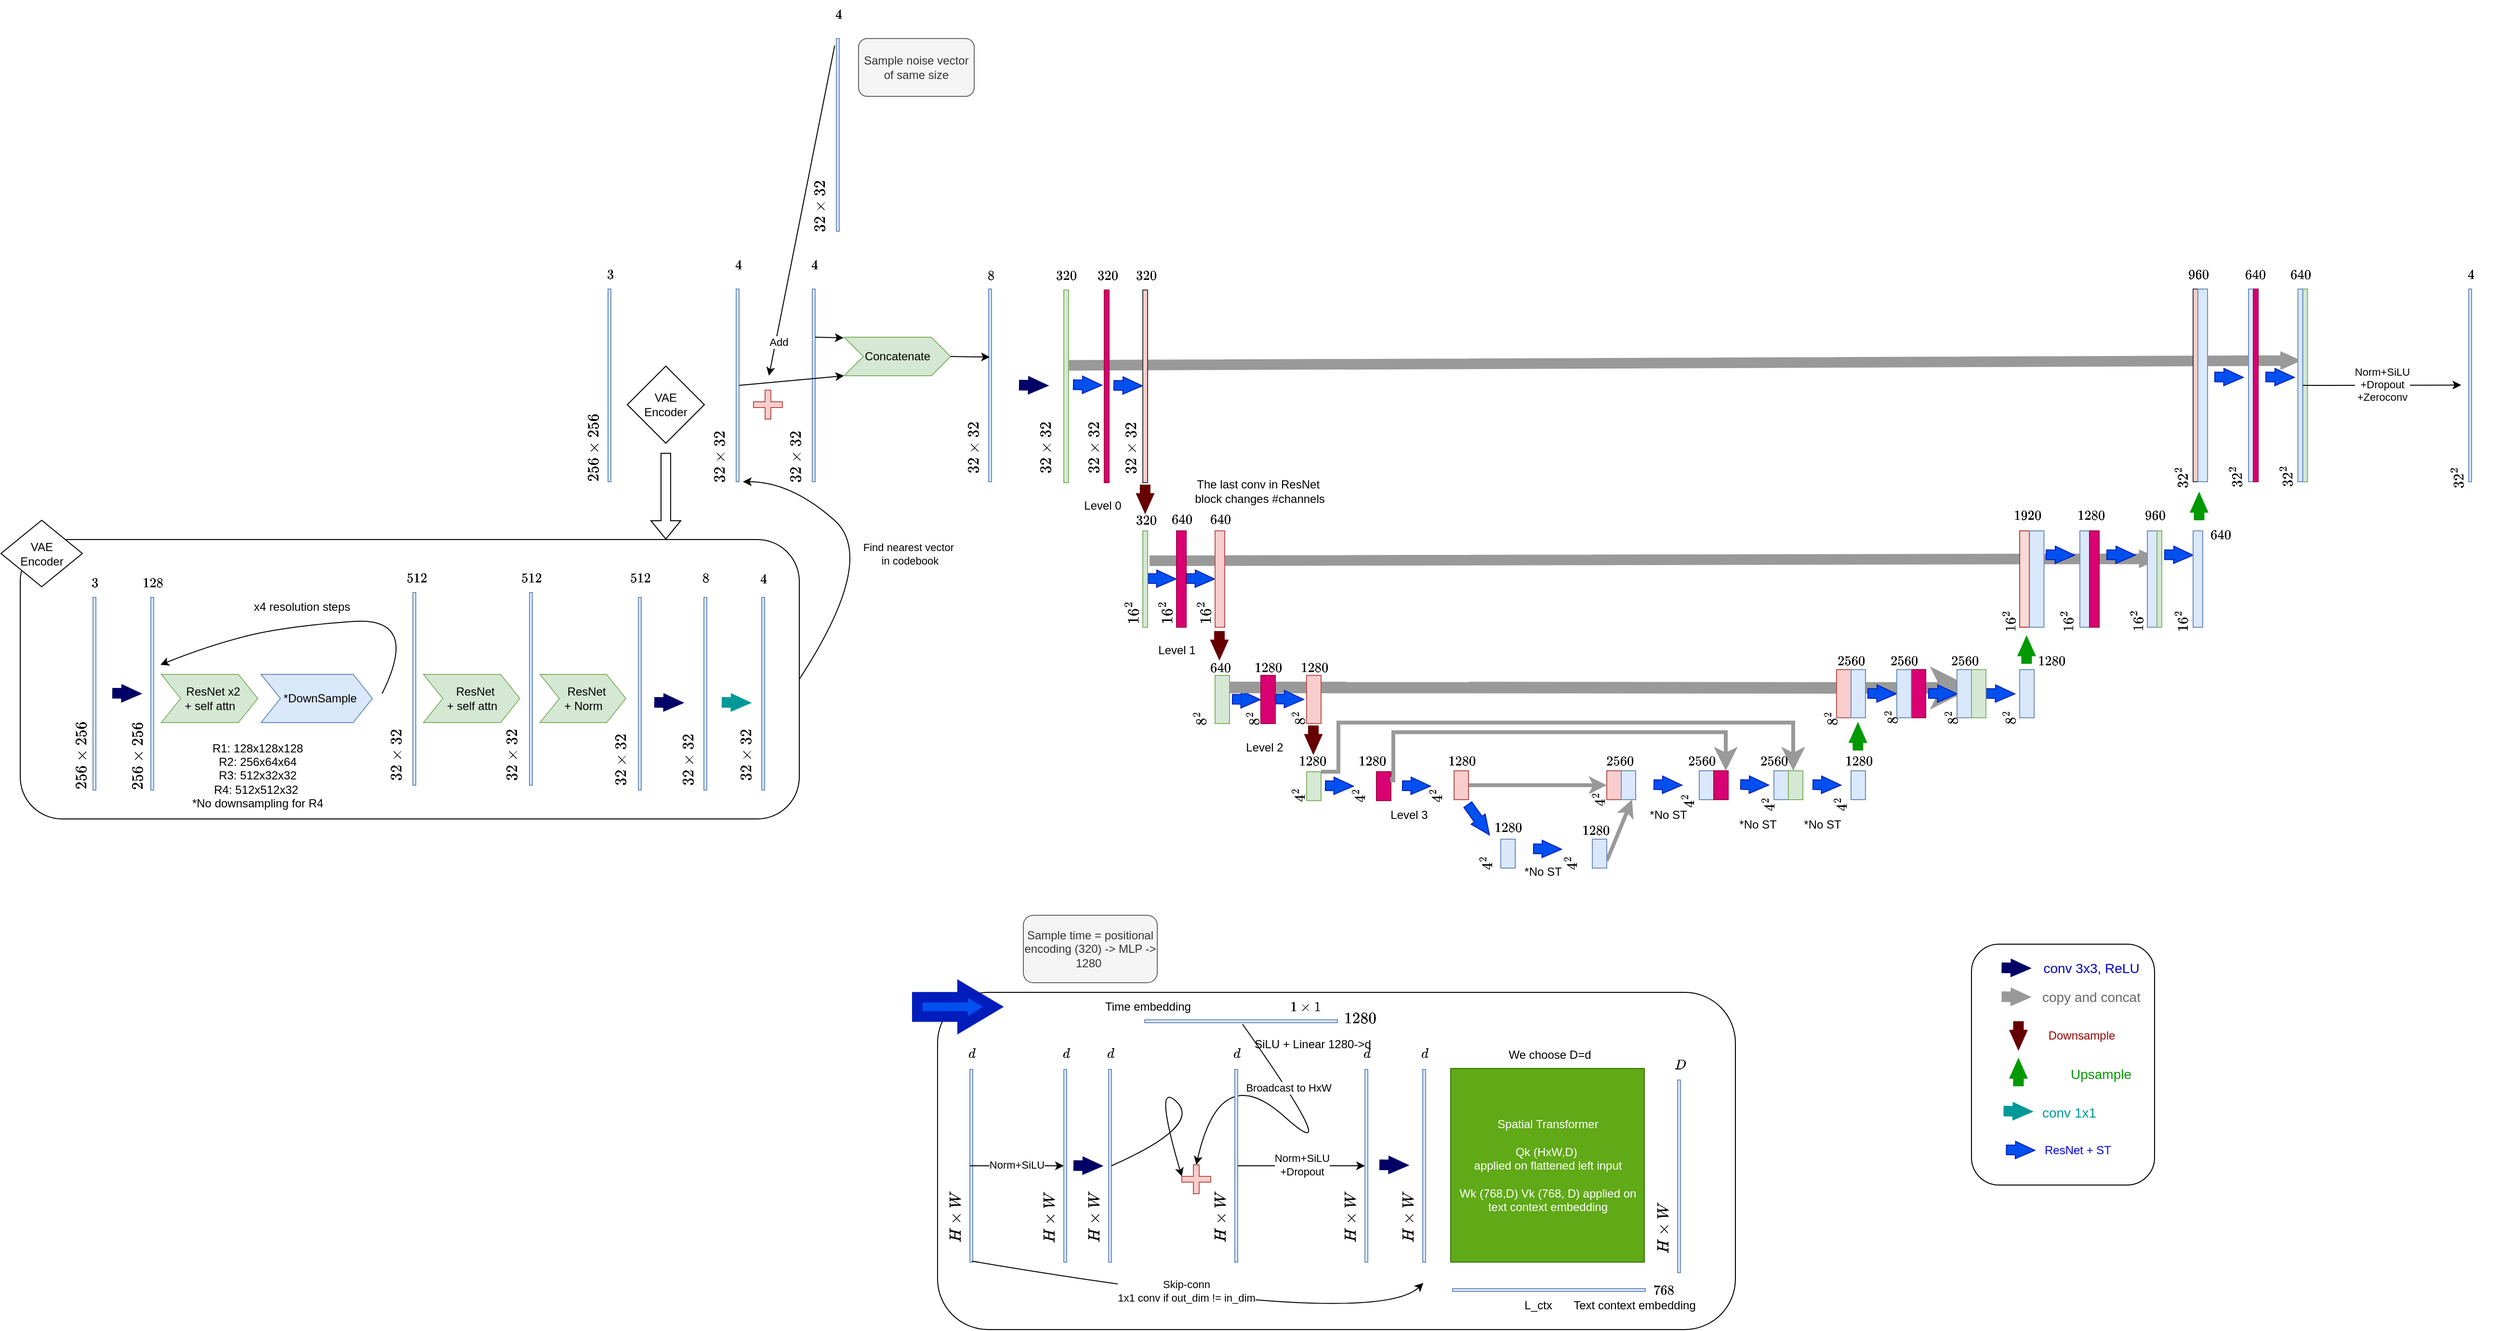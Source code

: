 <mxfile version="28.0.6">
  <diagram name="Page-1" id="Zg2J0i8kcsBhqcDElQuv">
    <mxGraphModel dx="1501" dy="791" grid="1" gridSize="10" guides="1" tooltips="1" connect="1" arrows="1" fold="1" page="1" pageScale="1" pageWidth="850" pageHeight="1100" math="1" shadow="0">
      <root>
        <mxCell id="0" />
        <mxCell id="1" parent="0" />
        <mxCell id="mFYE1-h2MJAMsI_2LWZ7-295" value="" style="rounded=1;whiteSpace=wrap;html=1;" parent="1" vertex="1">
          <mxGeometry x="1372" y="1040" width="828" height="350" as="geometry" />
        </mxCell>
        <mxCell id="mFYE1-h2MJAMsI_2LWZ7-168" value="" style="rounded=1;whiteSpace=wrap;html=1;" parent="1" vertex="1">
          <mxGeometry x="420" y="570" width="808.5" height="290" as="geometry" />
        </mxCell>
        <mxCell id="mFYE1-h2MJAMsI_2LWZ7-1" value="&lt;font style=&quot;font-size: 14px;&quot;&gt;$$32 \times 32$$&lt;/font&gt;" style="text;html=1;align=center;verticalAlign=middle;resizable=0;points=[];autosize=1;strokeColor=none;fillColor=none;rotation=-90;" parent="1" vertex="1">
          <mxGeometry x="1344.5" y="461" width="130" height="30" as="geometry" />
        </mxCell>
        <mxCell id="mFYE1-h2MJAMsI_2LWZ7-2" value="$$8$$" style="text;html=1;align=center;verticalAlign=middle;resizable=0;points=[];autosize=1;strokeColor=none;fillColor=none;rotation=0;" parent="1" vertex="1">
          <mxGeometry x="1396.5" y="281" width="60" height="30" as="geometry" />
        </mxCell>
        <mxCell id="mFYE1-h2MJAMsI_2LWZ7-4" value="" style="shape=flexArrow;endArrow=classic;html=1;rounded=0;fillColor=#0050ef;strokeColor=#001DBC;endWidth=7;endSize=6.38;entryX=0;entryY=0.5;entryDx=0;entryDy=0;" parent="1" edge="1">
          <mxGeometry width="50" height="50" relative="1" as="geometry">
            <mxPoint x="1590" y="610.5" as="sourcePoint" />
            <mxPoint x="1620" y="611" as="targetPoint" />
          </mxGeometry>
        </mxCell>
        <mxCell id="mFYE1-h2MJAMsI_2LWZ7-5" value="" style="shape=flexArrow;endArrow=classic;html=1;rounded=0;fillColor=#0050ef;strokeColor=#001DBC;endWidth=7;endSize=6.38;entryX=0;entryY=0.5;entryDx=0;entryDy=0;" parent="1" edge="1">
          <mxGeometry width="50" height="50" relative="1" as="geometry">
            <mxPoint x="1677.5" y="735.75" as="sourcePoint" />
            <mxPoint x="1707.5" y="736.25" as="targetPoint" />
          </mxGeometry>
        </mxCell>
        <mxCell id="mFYE1-h2MJAMsI_2LWZ7-6" value="" style="shape=flexArrow;endArrow=classic;html=1;rounded=0;fillColor=#660000;strokeColor=#660000;endWidth=7;endSize=6.38;" parent="1" edge="1">
          <mxGeometry width="50" height="50" relative="1" as="geometry">
            <mxPoint x="1587.44" y="513" as="sourcePoint" />
            <mxPoint x="1587.44" y="543" as="targetPoint" />
          </mxGeometry>
        </mxCell>
        <mxCell id="mFYE1-h2MJAMsI_2LWZ7-7" value="" style="shape=flexArrow;endArrow=classic;html=1;rounded=0;fillColor=#660000;strokeColor=#660000;endWidth=7;endSize=6.38;" parent="1" edge="1">
          <mxGeometry width="50" height="50" relative="1" as="geometry">
            <mxPoint x="1664.5" y="665" as="sourcePoint" />
            <mxPoint x="1664.5" y="695" as="targetPoint" />
          </mxGeometry>
        </mxCell>
        <mxCell id="mFYE1-h2MJAMsI_2LWZ7-8" value="" style="shape=flexArrow;endArrow=classic;html=1;rounded=0;fillColor=#660000;strokeColor=#660000;endWidth=7;endSize=6.38;" parent="1" edge="1">
          <mxGeometry width="50" height="50" relative="1" as="geometry">
            <mxPoint x="1762" y="763" as="sourcePoint" />
            <mxPoint x="1762" y="793" as="targetPoint" />
          </mxGeometry>
        </mxCell>
        <mxCell id="mFYE1-h2MJAMsI_2LWZ7-10" value="" style="shape=flexArrow;endArrow=classic;html=1;rounded=0;fillColor=#000066;strokeColor=#000066;endWidth=7;endSize=6.38;entryX=0;entryY=0.5;entryDx=0;entryDy=0;" parent="1" edge="1">
          <mxGeometry width="50" height="50" relative="1" as="geometry">
            <mxPoint x="1980" y="894.75" as="sourcePoint" />
            <mxPoint x="1980" y="894.75" as="targetPoint" />
          </mxGeometry>
        </mxCell>
        <mxCell id="mFYE1-h2MJAMsI_2LWZ7-11" value="" style="shape=flexArrow;endArrow=classic;html=1;rounded=0;fillColor=#999999;strokeColor=#999999;endWidth=7;endSize=6.38;entryX=-0.409;entryY=0.371;entryDx=0;entryDy=0;entryPerimeter=0;exitX=0.267;exitY=0.391;exitDx=0;exitDy=0;exitPerimeter=0;" parent="1" source="mFYE1-h2MJAMsI_2LWZ7-485" target="mFYE1-h2MJAMsI_2LWZ7-471" edge="1">
          <mxGeometry width="50" height="50" relative="1" as="geometry">
            <mxPoint x="1510" y="390" as="sourcePoint" />
            <mxPoint x="2860" y="370" as="targetPoint" />
          </mxGeometry>
        </mxCell>
        <mxCell id="mFYE1-h2MJAMsI_2LWZ7-12" value="$$320$$" style="text;html=1;align=center;verticalAlign=middle;resizable=0;points=[];autosize=1;strokeColor=none;fillColor=none;rotation=0;" parent="1" vertex="1">
          <mxGeometry x="1552.5" y="281" width="70" height="30" as="geometry" />
        </mxCell>
        <mxCell id="mFYE1-h2MJAMsI_2LWZ7-13" value="$$640$$" style="text;html=1;align=center;verticalAlign=middle;resizable=0;points=[];autosize=1;strokeColor=none;fillColor=none;rotation=0;" parent="1" vertex="1">
          <mxGeometry x="1590" y="534" width="70" height="30" as="geometry" />
        </mxCell>
        <mxCell id="mFYE1-h2MJAMsI_2LWZ7-14" value="&lt;div style=&quot;font-size: 14px;&quot;&gt;$$16^2$$&lt;/div&gt;" style="text;html=1;align=center;verticalAlign=middle;resizable=0;points=[];autosize=1;strokeColor=none;fillColor=none;rotation=-90;" parent="1" vertex="1">
          <mxGeometry x="1535" y="631" width="80" height="30" as="geometry" />
        </mxCell>
        <mxCell id="mFYE1-h2MJAMsI_2LWZ7-15" value="&lt;div style=&quot;font-size: 13px;&quot;&gt;$$8^2$$&lt;/div&gt;" style="text;html=1;align=center;verticalAlign=middle;resizable=0;points=[];autosize=1;strokeColor=none;fillColor=none;rotation=-90;" parent="1" vertex="1">
          <mxGeometry x="1610" y="741" width="70" height="30" as="geometry" />
        </mxCell>
        <mxCell id="mFYE1-h2MJAMsI_2LWZ7-16" value="$$1280$$" style="text;html=1;align=center;verticalAlign=middle;resizable=0;points=[];autosize=1;strokeColor=none;fillColor=none;rotation=0;" parent="1" vertex="1">
          <mxGeometry x="1675" y="688" width="80" height="30" as="geometry" />
        </mxCell>
        <mxCell id="mFYE1-h2MJAMsI_2LWZ7-17" value="&lt;div style=&quot;font-size: 13px;&quot;&gt;$$4^2$$&lt;/div&gt;" style="text;html=1;align=center;verticalAlign=middle;resizable=0;points=[];autosize=1;strokeColor=none;fillColor=none;rotation=-90;" parent="1" vertex="1">
          <mxGeometry x="1712.5" y="821" width="70" height="30" as="geometry" />
        </mxCell>
        <mxCell id="mFYE1-h2MJAMsI_2LWZ7-18" value="$$1280$$" style="text;html=1;align=center;verticalAlign=middle;resizable=0;points=[];autosize=1;strokeColor=none;fillColor=none;rotation=0;" parent="1" vertex="1">
          <mxGeometry x="1875.5" y="785" width="80" height="30" as="geometry" />
        </mxCell>
        <mxCell id="mFYE1-h2MJAMsI_2LWZ7-21" value="" style="shape=flexArrow;endArrow=classic;html=1;rounded=0;fillColor=#999999;strokeColor=#999999;endWidth=7;endSize=6.38;" parent="1" edge="1">
          <mxGeometry width="50" height="50" relative="1" as="geometry">
            <mxPoint x="1592" y="592" as="sourcePoint" />
            <mxPoint x="2640" y="590" as="targetPoint" />
          </mxGeometry>
        </mxCell>
        <mxCell id="mFYE1-h2MJAMsI_2LWZ7-22" value="" style="endArrow=classic;html=1;rounded=0;fillColor=#999999;strokeColor=#999999;endWidth=7;entryX=1.11;entryY=0.381;entryDx=0;entryDy=0;strokeWidth=12;exitX=1;exitY=0.25;exitDx=0;exitDy=0;entryPerimeter=0;" parent="1" source="mFYE1-h2MJAMsI_2LWZ7-410" target="mFYE1-h2MJAMsI_2LWZ7-408" edge="1">
          <mxGeometry width="50" height="50" relative="1" as="geometry">
            <mxPoint x="1773" y="730" as="sourcePoint" />
            <mxPoint x="2287.99" y="732.0" as="targetPoint" />
          </mxGeometry>
        </mxCell>
        <mxCell id="mFYE1-h2MJAMsI_2LWZ7-24" value="$$640$$" style="text;html=1;align=center;verticalAlign=middle;resizable=0;points=[];autosize=1;strokeColor=none;fillColor=none;rotation=0;" parent="1" vertex="1">
          <mxGeometry x="1630" y="534" width="70" height="30" as="geometry" />
        </mxCell>
        <mxCell id="mFYE1-h2MJAMsI_2LWZ7-25" value="" style="rounded=0;whiteSpace=wrap;html=1;fillColor=#dae8fc;strokeColor=#6c8ebf;" parent="1" vertex="1">
          <mxGeometry x="1425" y="310" width="3" height="200" as="geometry" />
        </mxCell>
        <mxCell id="mFYE1-h2MJAMsI_2LWZ7-28" value="" style="rounded=0;whiteSpace=wrap;html=1;fillColor=#d80073;strokeColor=#A50040;fontColor=#ffffff;" parent="1" vertex="1">
          <mxGeometry x="1545" y="311" width="5" height="200" as="geometry" />
        </mxCell>
        <mxCell id="mFYE1-h2MJAMsI_2LWZ7-31" value="" style="shape=flexArrow;endArrow=classic;html=1;rounded=0;fillColor=#0050ef;strokeColor=#001DBC;endWidth=7;endSize=6.38;entryX=0;entryY=0.5;entryDx=0;entryDy=0;" parent="1" edge="1">
          <mxGeometry width="50" height="50" relative="1" as="geometry">
            <mxPoint x="1630" y="610.5" as="sourcePoint" />
            <mxPoint x="1660" y="611" as="targetPoint" />
          </mxGeometry>
        </mxCell>
        <mxCell id="mFYE1-h2MJAMsI_2LWZ7-32" value="" style="rounded=0;whiteSpace=wrap;html=1;fillColor=#d80073;strokeColor=#A50040;fontColor=#ffffff;" parent="1" vertex="1">
          <mxGeometry x="1620" y="561" width="10" height="100" as="geometry" />
        </mxCell>
        <mxCell id="mFYE1-h2MJAMsI_2LWZ7-33" value="&lt;div style=&quot;font-size: 14px;&quot;&gt;$$16^2$$&lt;/div&gt;" style="text;html=1;align=center;verticalAlign=middle;resizable=0;points=[];autosize=1;strokeColor=none;fillColor=none;rotation=-90;" parent="1" vertex="1">
          <mxGeometry x="1570" y="631" width="80" height="30" as="geometry" />
        </mxCell>
        <mxCell id="mFYE1-h2MJAMsI_2LWZ7-35" value="&lt;div style=&quot;font-size: 14px;&quot;&gt;$$16^2$$&lt;/div&gt;" style="text;html=1;align=center;verticalAlign=middle;resizable=0;points=[];autosize=1;strokeColor=none;fillColor=none;rotation=-90;" parent="1" vertex="1">
          <mxGeometry x="1610" y="631" width="80" height="30" as="geometry" />
        </mxCell>
        <mxCell id="mFYE1-h2MJAMsI_2LWZ7-36" value="" style="shape=flexArrow;endArrow=classic;html=1;rounded=0;fillColor=#0050ef;strokeColor=#001DBC;endWidth=7;endSize=6.38;entryX=0;entryY=0.5;entryDx=0;entryDy=0;" parent="1" edge="1">
          <mxGeometry width="50" height="50" relative="1" as="geometry">
            <mxPoint x="1722.5" y="735.5" as="sourcePoint" />
            <mxPoint x="1752.5" y="736" as="targetPoint" />
          </mxGeometry>
        </mxCell>
        <mxCell id="mFYE1-h2MJAMsI_2LWZ7-37" value="" style="rounded=0;whiteSpace=wrap;html=1;fillColor=#d80073;strokeColor=#A50040;fontColor=#ffffff;" parent="1" vertex="1">
          <mxGeometry x="1707.5" y="711" width="15" height="50" as="geometry" />
        </mxCell>
        <mxCell id="mFYE1-h2MJAMsI_2LWZ7-38" value="$$1280$$" style="text;html=1;align=center;verticalAlign=middle;resizable=0;points=[];autosize=1;strokeColor=none;fillColor=none;rotation=0;" parent="1" vertex="1">
          <mxGeometry x="1722.5" y="688" width="80" height="30" as="geometry" />
        </mxCell>
        <mxCell id="mFYE1-h2MJAMsI_2LWZ7-39" value="&lt;div style=&quot;font-size: 13px;&quot;&gt;$$8^2$$&lt;/div&gt;" style="text;html=1;align=center;verticalAlign=middle;resizable=0;points=[];autosize=1;strokeColor=none;fillColor=none;rotation=-90;" parent="1" vertex="1">
          <mxGeometry x="1665" y="741" width="70" height="30" as="geometry" />
        </mxCell>
        <mxCell id="mFYE1-h2MJAMsI_2LWZ7-40" value="" style="rounded=0;whiteSpace=wrap;html=1;fillColor=#d5e8d4;strokeColor=#82b366;" parent="1" vertex="1">
          <mxGeometry x="1585" y="561" width="5" height="100" as="geometry" />
        </mxCell>
        <mxCell id="mFYE1-h2MJAMsI_2LWZ7-42" value="&lt;div style=&quot;font-size: 13px;&quot;&gt;$$8^2$$&lt;/div&gt;" style="text;html=1;align=center;verticalAlign=middle;resizable=0;points=[];autosize=1;strokeColor=none;fillColor=none;rotation=-90;" parent="1" vertex="1">
          <mxGeometry x="1712.5" y="741" width="70" height="30" as="geometry" />
        </mxCell>
        <mxCell id="mFYE1-h2MJAMsI_2LWZ7-43" value="" style="rounded=0;whiteSpace=wrap;html=1;fillColor=#f8cecc;strokeColor=#b85450;" parent="1" vertex="1">
          <mxGeometry x="1755" y="711" width="15" height="50" as="geometry" />
        </mxCell>
        <mxCell id="mFYE1-h2MJAMsI_2LWZ7-44" value="$$320$$" style="text;html=1;align=center;verticalAlign=middle;resizable=0;points=[];autosize=1;strokeColor=none;fillColor=none;rotation=0;" parent="1" vertex="1">
          <mxGeometry x="1512.5" y="281" width="70" height="30" as="geometry" />
        </mxCell>
        <mxCell id="mFYE1-h2MJAMsI_2LWZ7-45" value="" style="rounded=0;whiteSpace=wrap;html=1;fillColor=#d5e8d4;strokeColor=#82b366;" parent="1" vertex="1">
          <mxGeometry x="1755" y="811" width="15" height="30" as="geometry" />
        </mxCell>
        <mxCell id="mFYE1-h2MJAMsI_2LWZ7-47" value="" style="shape=flexArrow;endArrow=classic;html=1;rounded=0;fillColor=#0050ef;strokeColor=#001DBC;endWidth=7;endSize=6.38;entryX=0;entryY=0.5;entryDx=0;entryDy=0;" parent="1" edge="1">
          <mxGeometry width="50" height="50" relative="1" as="geometry">
            <mxPoint x="1774" y="825.5" as="sourcePoint" />
            <mxPoint x="1804" y="826" as="targetPoint" />
          </mxGeometry>
        </mxCell>
        <mxCell id="mFYE1-h2MJAMsI_2LWZ7-48" value="" style="shape=flexArrow;endArrow=classic;html=1;rounded=0;fillColor=#0050ef;strokeColor=#001DBC;endWidth=7;endSize=6.38;entryX=0;entryY=0.5;entryDx=0;entryDy=0;" parent="1" edge="1">
          <mxGeometry width="50" height="50" relative="1" as="geometry">
            <mxPoint x="1854" y="825.5" as="sourcePoint" />
            <mxPoint x="1884" y="826" as="targetPoint" />
          </mxGeometry>
        </mxCell>
        <mxCell id="mFYE1-h2MJAMsI_2LWZ7-49" value="$$1280$$" style="text;html=1;align=center;verticalAlign=middle;resizable=0;points=[];autosize=1;strokeColor=none;fillColor=none;rotation=0;" parent="1" vertex="1">
          <mxGeometry x="1782.5" y="785" width="80" height="30" as="geometry" />
        </mxCell>
        <mxCell id="mFYE1-h2MJAMsI_2LWZ7-52" value="" style="shape=flexArrow;endArrow=classic;html=1;rounded=0;fillColor=#000066;strokeColor=#000066;endWidth=7;endSize=6.38;entryX=0;entryY=0.5;entryDx=0;entryDy=0;" parent="1" edge="1">
          <mxGeometry width="50" height="50" relative="1" as="geometry">
            <mxPoint x="2070" y="892.88" as="sourcePoint" />
            <mxPoint x="2070" y="892.88" as="targetPoint" />
          </mxGeometry>
        </mxCell>
        <mxCell id="mFYE1-h2MJAMsI_2LWZ7-59" value="$$1280$$" style="text;html=1;align=center;verticalAlign=middle;resizable=0;points=[];autosize=1;strokeColor=none;fillColor=none;rotation=0;" parent="1" vertex="1">
          <mxGeometry x="2015" y="857" width="80" height="30" as="geometry" />
        </mxCell>
        <mxCell id="mFYE1-h2MJAMsI_2LWZ7-69" value="&lt;div style=&quot;font-size: 13px;&quot;&gt;$$4^2$$&lt;/div&gt;" style="text;html=1;align=center;verticalAlign=middle;resizable=0;points=[];autosize=1;strokeColor=none;fillColor=none;rotation=-90;" parent="1" vertex="1">
          <mxGeometry x="1775" y="821" width="70" height="30" as="geometry" />
        </mxCell>
        <mxCell id="mFYE1-h2MJAMsI_2LWZ7-70" value="&lt;div style=&quot;font-size: 13px;&quot;&gt;$$4^2$$&lt;/div&gt;" style="text;html=1;align=center;verticalAlign=middle;resizable=0;points=[];autosize=1;strokeColor=none;fillColor=none;rotation=-90;" parent="1" vertex="1">
          <mxGeometry x="1855" y="821" width="70" height="30" as="geometry" />
        </mxCell>
        <mxCell id="mFYE1-h2MJAMsI_2LWZ7-73" value="" style="rounded=0;whiteSpace=wrap;html=1;fillColor=#f8cecc;strokeColor=#b85450;" parent="1" vertex="1">
          <mxGeometry x="1660" y="561" width="10" height="100" as="geometry" />
        </mxCell>
        <mxCell id="mFYE1-h2MJAMsI_2LWZ7-76" value="" style="shape=flexArrow;endArrow=classic;html=1;rounded=0;fillColor=#0050ef;strokeColor=#001DBC;endWidth=7;endSize=6.38;entryX=0;entryY=0.5;entryDx=0;entryDy=0;" parent="1" edge="1">
          <mxGeometry width="50" height="50" relative="1" as="geometry">
            <mxPoint x="2400" y="729.71" as="sourcePoint" />
            <mxPoint x="2430.5" y="730.21" as="targetPoint" />
          </mxGeometry>
        </mxCell>
        <mxCell id="mFYE1-h2MJAMsI_2LWZ7-79" value="" style="shape=flexArrow;endArrow=classic;html=1;rounded=0;fillColor=#0050ef;strokeColor=#001DBC;endWidth=7;endSize=6.38;entryX=0;entryY=0.5;entryDx=0;entryDy=0;" parent="1" edge="1">
          <mxGeometry width="50" height="50" relative="1" as="geometry">
            <mxPoint x="2460" y="729.75" as="sourcePoint" />
            <mxPoint x="2490.5" y="730.25" as="targetPoint" />
          </mxGeometry>
        </mxCell>
        <mxCell id="mFYE1-h2MJAMsI_2LWZ7-101" value="" style="rounded=0;whiteSpace=wrap;html=1;fillColor=#ffcccc;strokeColor=#36393d;" parent="1" vertex="1">
          <mxGeometry x="1585" y="311" width="5" height="200" as="geometry" />
        </mxCell>
        <mxCell id="mFYE1-h2MJAMsI_2LWZ7-115" value="" style="shape=flexArrow;endArrow=classic;html=1;rounded=0;fillColor=#000066;strokeColor=#000066;endWidth=7;endSize=6.38;entryX=0;entryY=0.5;entryDx=0;entryDy=0;" parent="1" edge="1">
          <mxGeometry width="50" height="50" relative="1" as="geometry">
            <mxPoint x="2476.25" y="1014.5" as="sourcePoint" />
            <mxPoint x="2506.75" y="1015" as="targetPoint" />
          </mxGeometry>
        </mxCell>
        <mxCell id="mFYE1-h2MJAMsI_2LWZ7-116" value="" style="shape=flexArrow;endArrow=classic;html=1;rounded=0;fillColor=#999999;strokeColor=#999999;endWidth=7;endSize=6.38;entryX=0;entryY=0.5;entryDx=0;entryDy=0;" parent="1" edge="1">
          <mxGeometry width="50" height="50" relative="1" as="geometry">
            <mxPoint x="2476.25" y="1044.5" as="sourcePoint" />
            <mxPoint x="2506.75" y="1045" as="targetPoint" />
          </mxGeometry>
        </mxCell>
        <mxCell id="mFYE1-h2MJAMsI_2LWZ7-117" value="" style="shape=flexArrow;endArrow=classic;html=1;rounded=0;fillColor=#660000;strokeColor=#660000;endWidth=7;endSize=6.38;" parent="1" edge="1">
          <mxGeometry width="50" height="50" relative="1" as="geometry">
            <mxPoint x="2493.75" y="1070" as="sourcePoint" />
            <mxPoint x="2493.75" y="1100" as="targetPoint" />
          </mxGeometry>
        </mxCell>
        <mxCell id="mFYE1-h2MJAMsI_2LWZ7-118" value="" style="shape=flexArrow;endArrow=classic;html=1;rounded=0;fillColor=#009900;strokeColor=#009900;endWidth=7;endSize=6.38;" parent="1" edge="1">
          <mxGeometry width="50" height="50" relative="1" as="geometry">
            <mxPoint x="2493.75" y="1137.5" as="sourcePoint" />
            <mxPoint x="2493.75" y="1108.5" as="targetPoint" />
          </mxGeometry>
        </mxCell>
        <mxCell id="mFYE1-h2MJAMsI_2LWZ7-119" value="" style="shape=flexArrow;endArrow=classic;html=1;rounded=0;fillColor=#009999;strokeColor=#009999;endWidth=7;endSize=6.38;entryX=0;entryY=0.5;entryDx=0;entryDy=0;" parent="1" edge="1">
          <mxGeometry width="50" height="50" relative="1" as="geometry">
            <mxPoint x="2478.25" y="1163.25" as="sourcePoint" />
            <mxPoint x="2508.75" y="1163.75" as="targetPoint" />
          </mxGeometry>
        </mxCell>
        <mxCell id="mFYE1-h2MJAMsI_2LWZ7-121" value="&lt;font color=&quot;#0000cc&quot; style=&quot;font-size: 14px;&quot;&gt;conv 3x3, ReLU&lt;/font&gt;" style="text;html=1;align=center;verticalAlign=middle;resizable=0;points=[];autosize=1;strokeColor=none;fillColor=none;" parent="1" vertex="1">
          <mxGeometry x="2508.75" y="1000" width="120" height="30" as="geometry" />
        </mxCell>
        <mxCell id="mFYE1-h2MJAMsI_2LWZ7-122" value="&lt;font style=&quot;font-size: 14px;&quot; color=&quot;#666666&quot;&gt;copy and concat&lt;br&gt;&lt;/font&gt;" style="text;html=1;align=center;verticalAlign=middle;resizable=0;points=[];autosize=1;strokeColor=none;fillColor=none;" parent="1" vertex="1">
          <mxGeometry x="2503.75" y="1030" width="130" height="30" as="geometry" />
        </mxCell>
        <mxCell id="mFYE1-h2MJAMsI_2LWZ7-123" value="&lt;font color=&quot;#990000&quot;&gt;Downsample&lt;/font&gt;" style="text;html=1;align=center;verticalAlign=middle;resizable=0;points=[];autosize=1;strokeColor=none;fillColor=none;" parent="1" vertex="1">
          <mxGeometry x="2513.75" y="1070" width="90" height="30" as="geometry" />
        </mxCell>
        <mxCell id="mFYE1-h2MJAMsI_2LWZ7-124" value="&lt;font color=&quot;#009900&quot; style=&quot;font-size: 14px;&quot;&gt;Upsample&lt;/font&gt;&lt;font color=&quot;#009900&quot; style=&quot;font-size: 14px;&quot;&gt;&lt;br&gt;&lt;/font&gt;" style="text;html=1;align=center;verticalAlign=middle;resizable=0;points=[];autosize=1;strokeColor=none;fillColor=none;" parent="1" vertex="1">
          <mxGeometry x="2533.75" y="1110" width="90" height="30" as="geometry" />
        </mxCell>
        <mxCell id="mFYE1-h2MJAMsI_2LWZ7-125" value="&lt;font color=&quot;#009999&quot; style=&quot;font-size: 14px;&quot;&gt;conv 1x1&lt;br&gt;&lt;/font&gt;" style="text;html=1;align=center;verticalAlign=middle;resizable=0;points=[];autosize=1;strokeColor=none;fillColor=none;" parent="1" vertex="1">
          <mxGeometry x="2506.25" y="1150" width="80" height="30" as="geometry" />
        </mxCell>
        <mxCell id="mFYE1-h2MJAMsI_2LWZ7-126" value="" style="rounded=1;whiteSpace=wrap;html=1;fillColor=none;" parent="1" vertex="1">
          <mxGeometry x="2445" y="990" width="190" height="250" as="geometry" />
        </mxCell>
        <mxCell id="mFYE1-h2MJAMsI_2LWZ7-128" value="" style="rounded=0;whiteSpace=wrap;html=1;fillColor=#dae8fc;strokeColor=#6c8ebf;" parent="1" vertex="1">
          <mxGeometry x="1030" y="310" width="3" height="200" as="geometry" />
        </mxCell>
        <mxCell id="mFYE1-h2MJAMsI_2LWZ7-129" value="&lt;font style=&quot;font-size: 14px;&quot;&gt;$$256 \times 256$$&lt;/font&gt;" style="text;html=1;align=center;verticalAlign=middle;resizable=0;points=[];autosize=1;strokeColor=none;fillColor=none;rotation=-90;" parent="1" vertex="1">
          <mxGeometry x="940" y="460" width="150" height="30" as="geometry" />
        </mxCell>
        <mxCell id="mFYE1-h2MJAMsI_2LWZ7-132" value="&lt;div&gt;VAE&lt;/div&gt;&lt;div&gt;Encoder&lt;/div&gt;" style="rhombus;whiteSpace=wrap;html=1;" parent="1" vertex="1">
          <mxGeometry x="1050" y="390" width="80" height="80" as="geometry" />
        </mxCell>
        <mxCell id="mFYE1-h2MJAMsI_2LWZ7-135" value="" style="rounded=0;whiteSpace=wrap;html=1;fillColor=#dae8fc;strokeColor=#6c8ebf;" parent="1" vertex="1">
          <mxGeometry x="1163" y="310" width="3" height="200" as="geometry" />
        </mxCell>
        <mxCell id="mFYE1-h2MJAMsI_2LWZ7-136" value="&lt;font style=&quot;font-size: 14px;&quot;&gt;$$32 \times 32$$&lt;/font&gt;" style="text;html=1;align=center;verticalAlign=middle;resizable=0;points=[];autosize=1;strokeColor=none;fillColor=none;rotation=-90;" parent="1" vertex="1">
          <mxGeometry x="1081" y="470" width="130" height="30" as="geometry" />
        </mxCell>
        <mxCell id="mFYE1-h2MJAMsI_2LWZ7-145" value="&lt;font style=&quot;font-size: 14px;&quot;&gt;$$256 \times 256$$&lt;/font&gt;" style="text;html=1;align=center;verticalAlign=middle;resizable=0;points=[];autosize=1;strokeColor=none;fillColor=none;rotation=-90;" parent="1" vertex="1">
          <mxGeometry x="408.5" y="780" width="150" height="30" as="geometry" />
        </mxCell>
        <mxCell id="mFYE1-h2MJAMsI_2LWZ7-148" value="" style="rounded=0;whiteSpace=wrap;html=1;fillColor=#dae8fc;strokeColor=#6c8ebf;" parent="1" vertex="1">
          <mxGeometry x="495.5" y="630" width="3" height="200" as="geometry" />
        </mxCell>
        <mxCell id="mFYE1-h2MJAMsI_2LWZ7-149" value="" style="rounded=0;whiteSpace=wrap;html=1;fillColor=#dae8fc;strokeColor=#6c8ebf;" parent="1" vertex="1">
          <mxGeometry x="827.5" y="625" width="3" height="200" as="geometry" />
        </mxCell>
        <mxCell id="mFYE1-h2MJAMsI_2LWZ7-152" value="$$3$$" style="text;html=1;align=center;verticalAlign=middle;resizable=0;points=[];autosize=1;strokeColor=none;fillColor=none;rotation=0;" parent="1" vertex="1">
          <mxGeometry x="1001.5" y="280" width="60" height="30" as="geometry" />
        </mxCell>
        <mxCell id="mFYE1-h2MJAMsI_2LWZ7-153" value="$$4$$" style="text;html=1;align=center;verticalAlign=middle;resizable=0;points=[];autosize=1;strokeColor=none;fillColor=none;rotation=0;" parent="1" vertex="1">
          <mxGeometry x="1134.5" y="270" width="60" height="30" as="geometry" />
        </mxCell>
        <mxCell id="mFYE1-h2MJAMsI_2LWZ7-154" value="$$3$$" style="text;html=1;align=center;verticalAlign=middle;resizable=0;points=[];autosize=1;strokeColor=none;fillColor=none;rotation=0;" parent="1" vertex="1">
          <mxGeometry x="467" y="600" width="60" height="30" as="geometry" />
        </mxCell>
        <mxCell id="mFYE1-h2MJAMsI_2LWZ7-155" value="" style="shape=flexArrow;endArrow=classic;html=1;rounded=0;fillColor=#000066;strokeColor=#000066;endWidth=7;endSize=6.38;entryX=0;entryY=0.5;entryDx=0;entryDy=0;" parent="1" edge="1">
          <mxGeometry width="50" height="50" relative="1" as="geometry">
            <mxPoint x="515.5" y="729.5" as="sourcePoint" />
            <mxPoint x="546" y="730" as="targetPoint" />
          </mxGeometry>
        </mxCell>
        <mxCell id="mFYE1-h2MJAMsI_2LWZ7-156" value="" style="rounded=0;whiteSpace=wrap;html=1;fillColor=#dae8fc;strokeColor=#6c8ebf;" parent="1" vertex="1">
          <mxGeometry x="555.5" y="630" width="3" height="200" as="geometry" />
        </mxCell>
        <mxCell id="mFYE1-h2MJAMsI_2LWZ7-157" value="$$128$$" style="text;html=1;align=center;verticalAlign=middle;resizable=0;points=[];autosize=1;strokeColor=none;fillColor=none;rotation=0;" parent="1" vertex="1">
          <mxGeometry x="522" y="600" width="70" height="30" as="geometry" />
        </mxCell>
        <mxCell id="mFYE1-h2MJAMsI_2LWZ7-158" value="&lt;font style=&quot;font-size: 14px;&quot;&gt;$$256 \times 256$$&lt;/font&gt;" style="text;html=1;align=center;verticalAlign=middle;resizable=0;points=[];autosize=1;strokeColor=none;fillColor=none;rotation=-90;" parent="1" vertex="1">
          <mxGeometry x="467" y="780" width="150" height="30" as="geometry" />
        </mxCell>
        <mxCell id="mFYE1-h2MJAMsI_2LWZ7-161" value="&lt;div&gt;&amp;nbsp; ResNet x2&lt;/div&gt;&lt;div&gt;+ self attn&lt;/div&gt;" style="shape=step;perimeter=stepPerimeter;whiteSpace=wrap;html=1;fixedSize=1;fillColor=#d5e8d4;strokeColor=#82b366;" parent="1" vertex="1">
          <mxGeometry x="566.5" y="710" width="100" height="50" as="geometry" />
        </mxCell>
        <mxCell id="mFYE1-h2MJAMsI_2LWZ7-163" value="&amp;nbsp; *DownSample" style="shape=step;perimeter=stepPerimeter;whiteSpace=wrap;html=1;fixedSize=1;fillColor=#dae8fc;strokeColor=#6c8ebf;" parent="1" vertex="1">
          <mxGeometry x="670" y="710" width="115.5" height="50" as="geometry" />
        </mxCell>
        <mxCell id="mFYE1-h2MJAMsI_2LWZ7-164" value="" style="curved=1;endArrow=classic;html=1;rounded=0;" parent="1" edge="1">
          <mxGeometry width="50" height="50" relative="1" as="geometry">
            <mxPoint x="795.5" y="730" as="sourcePoint" />
            <mxPoint x="565.5" y="700" as="targetPoint" />
            <Array as="points">
              <mxPoint x="835.5" y="650" />
              <mxPoint x="695.5" y="660" />
              <mxPoint x="615.5" y="680" />
            </Array>
          </mxGeometry>
        </mxCell>
        <mxCell id="mFYE1-h2MJAMsI_2LWZ7-165" value="x4 resolution steps" style="text;html=1;align=center;verticalAlign=middle;resizable=0;points=[];autosize=1;strokeColor=none;fillColor=none;" parent="1" vertex="1">
          <mxGeometry x="652" y="625" width="120" height="30" as="geometry" />
        </mxCell>
        <mxCell id="mFYE1-h2MJAMsI_2LWZ7-166" value="&lt;div&gt;R1: 128x128x128&lt;/div&gt;&lt;div&gt;R2: 256x64x64&lt;/div&gt;&lt;div&gt;R3: 512x32x32&lt;/div&gt;&lt;div&gt;R4: 512x512x32&amp;nbsp;&lt;/div&gt;&lt;div&gt;*No downsampling for R4&lt;/div&gt;" style="text;html=1;align=center;verticalAlign=middle;resizable=0;points=[];autosize=1;strokeColor=none;fillColor=none;" parent="1" vertex="1">
          <mxGeometry x="585.5" y="770" width="160" height="90" as="geometry" />
        </mxCell>
        <mxCell id="mFYE1-h2MJAMsI_2LWZ7-167" value="" style="shape=flexArrow;endArrow=classic;html=1;rounded=0;" parent="1" edge="1">
          <mxGeometry width="50" height="50" relative="1" as="geometry">
            <mxPoint x="1090" y="480" as="sourcePoint" />
            <mxPoint x="1090" y="570" as="targetPoint" />
          </mxGeometry>
        </mxCell>
        <mxCell id="mFYE1-h2MJAMsI_2LWZ7-169" value="&lt;font style=&quot;font-size: 14px;&quot;&gt;$$32 \times 32$$&lt;/font&gt;" style="text;html=1;align=center;verticalAlign=middle;resizable=0;points=[];autosize=1;strokeColor=none;fillColor=none;rotation=-90;" parent="1" vertex="1">
          <mxGeometry x="745.5" y="780" width="130" height="30" as="geometry" />
        </mxCell>
        <mxCell id="mFYE1-h2MJAMsI_2LWZ7-170" value="$$512$$" style="text;html=1;align=center;verticalAlign=middle;resizable=0;points=[];autosize=1;strokeColor=none;fillColor=none;rotation=0;" parent="1" vertex="1">
          <mxGeometry x="795.5" y="595" width="70" height="30" as="geometry" />
        </mxCell>
        <mxCell id="mFYE1-h2MJAMsI_2LWZ7-171" value="&lt;div&gt;&amp;nbsp; ResNet&lt;/div&gt;&lt;div&gt;+ self attn&lt;/div&gt;" style="shape=step;perimeter=stepPerimeter;whiteSpace=wrap;html=1;fixedSize=1;fillColor=#d5e8d4;strokeColor=#82b366;" parent="1" vertex="1">
          <mxGeometry x="838.5" y="710" width="100" height="50" as="geometry" />
        </mxCell>
        <mxCell id="mFYE1-h2MJAMsI_2LWZ7-172" style="edgeStyle=orthogonalEdgeStyle;rounded=0;orthogonalLoop=1;jettySize=auto;html=1;exitX=0.5;exitY=1;exitDx=0;exitDy=0;" parent="1" source="mFYE1-h2MJAMsI_2LWZ7-171" target="mFYE1-h2MJAMsI_2LWZ7-171" edge="1">
          <mxGeometry relative="1" as="geometry" />
        </mxCell>
        <mxCell id="mFYE1-h2MJAMsI_2LWZ7-173" value="" style="rounded=0;whiteSpace=wrap;html=1;fillColor=#dae8fc;strokeColor=#6c8ebf;" parent="1" vertex="1">
          <mxGeometry x="948.5" y="625" width="3" height="200" as="geometry" />
        </mxCell>
        <mxCell id="mFYE1-h2MJAMsI_2LWZ7-174" value="&lt;font style=&quot;font-size: 14px;&quot;&gt;$$32 \times 32$$&lt;/font&gt;" style="text;html=1;align=center;verticalAlign=middle;resizable=0;points=[];autosize=1;strokeColor=none;fillColor=none;rotation=-90;" parent="1" vertex="1">
          <mxGeometry x="865.5" y="780" width="130" height="30" as="geometry" />
        </mxCell>
        <mxCell id="mFYE1-h2MJAMsI_2LWZ7-175" value="$$512$$" style="text;html=1;align=center;verticalAlign=middle;resizable=0;points=[];autosize=1;strokeColor=none;fillColor=none;rotation=0;" parent="1" vertex="1">
          <mxGeometry x="915" y="595" width="70" height="30" as="geometry" />
        </mxCell>
        <mxCell id="mFYE1-h2MJAMsI_2LWZ7-177" value="&lt;div&gt;&amp;nbsp; ResNet&lt;/div&gt;&lt;div&gt;+ Norm&lt;/div&gt;" style="shape=step;perimeter=stepPerimeter;whiteSpace=wrap;html=1;fixedSize=1;fillColor=#d5e8d4;strokeColor=#82b366;" parent="1" vertex="1">
          <mxGeometry x="959.5" y="710" width="89" height="50" as="geometry" />
        </mxCell>
        <mxCell id="mFYE1-h2MJAMsI_2LWZ7-180" value="" style="rounded=0;whiteSpace=wrap;html=1;fillColor=#dae8fc;strokeColor=#6c8ebf;" parent="1" vertex="1">
          <mxGeometry x="1061.5" y="630" width="3" height="200" as="geometry" />
        </mxCell>
        <mxCell id="mFYE1-h2MJAMsI_2LWZ7-181" value="&lt;font style=&quot;font-size: 14px;&quot;&gt;$$32 \times 32$$&lt;/font&gt;" style="text;html=1;align=center;verticalAlign=middle;resizable=0;points=[];autosize=1;strokeColor=none;fillColor=none;rotation=-90;" parent="1" vertex="1">
          <mxGeometry x="978.5" y="785" width="130" height="30" as="geometry" />
        </mxCell>
        <mxCell id="mFYE1-h2MJAMsI_2LWZ7-182" value="$$512$$" style="text;html=1;align=center;verticalAlign=middle;resizable=0;points=[];autosize=1;strokeColor=none;fillColor=none;rotation=0;" parent="1" vertex="1">
          <mxGeometry x="1028" y="595" width="70" height="30" as="geometry" />
        </mxCell>
        <mxCell id="mFYE1-h2MJAMsI_2LWZ7-187" value="" style="shape=flexArrow;endArrow=classic;html=1;rounded=0;fillColor=#000066;strokeColor=#000066;endWidth=7;endSize=6.38;entryX=0;entryY=0.5;entryDx=0;entryDy=0;" parent="1" edge="1">
          <mxGeometry width="50" height="50" relative="1" as="geometry">
            <mxPoint x="1078" y="739" as="sourcePoint" />
            <mxPoint x="1108.5" y="739.5" as="targetPoint" />
          </mxGeometry>
        </mxCell>
        <mxCell id="mFYE1-h2MJAMsI_2LWZ7-188" value="" style="rounded=0;whiteSpace=wrap;html=1;fillColor=#dae8fc;strokeColor=#6c8ebf;" parent="1" vertex="1">
          <mxGeometry x="1129.5" y="630" width="3" height="200" as="geometry" />
        </mxCell>
        <mxCell id="mFYE1-h2MJAMsI_2LWZ7-189" value="&lt;font style=&quot;font-size: 14px;&quot;&gt;$$32 \times 32$$&lt;/font&gt;" style="text;html=1;align=center;verticalAlign=middle;resizable=0;points=[];autosize=1;strokeColor=none;fillColor=none;rotation=-90;" parent="1" vertex="1">
          <mxGeometry x="1048.5" y="785" width="130" height="30" as="geometry" />
        </mxCell>
        <mxCell id="mFYE1-h2MJAMsI_2LWZ7-190" value="$$8$$" style="text;html=1;align=center;verticalAlign=middle;resizable=0;points=[];autosize=1;strokeColor=none;fillColor=none;rotation=0;" parent="1" vertex="1">
          <mxGeometry x="1101" y="595" width="60" height="30" as="geometry" />
        </mxCell>
        <mxCell id="mFYE1-h2MJAMsI_2LWZ7-192" value="" style="shape=flexArrow;endArrow=classic;html=1;rounded=0;fillColor=#009999;strokeColor=#009999;endWidth=7;endSize=6.38;entryX=0;entryY=0.5;entryDx=0;entryDy=0;" parent="1" edge="1">
          <mxGeometry width="50" height="50" relative="1" as="geometry">
            <mxPoint x="1148" y="739" as="sourcePoint" />
            <mxPoint x="1178.5" y="739.5" as="targetPoint" />
          </mxGeometry>
        </mxCell>
        <mxCell id="mFYE1-h2MJAMsI_2LWZ7-197" value="&lt;font style=&quot;font-size: 14px;&quot;&gt;$$32 \times 32$$&lt;/font&gt;" style="text;html=1;align=center;verticalAlign=middle;resizable=0;points=[];autosize=1;strokeColor=none;fillColor=none;rotation=-90;" parent="1" vertex="1">
          <mxGeometry x="1108.5" y="780" width="130" height="30" as="geometry" />
        </mxCell>
        <mxCell id="mFYE1-h2MJAMsI_2LWZ7-198" value="$$4$$" style="text;html=1;align=center;verticalAlign=middle;resizable=0;points=[];autosize=1;strokeColor=none;fillColor=none;rotation=0;" parent="1" vertex="1">
          <mxGeometry x="1161" y="596" width="60" height="30" as="geometry" />
        </mxCell>
        <mxCell id="mFYE1-h2MJAMsI_2LWZ7-199" value="" style="rounded=0;whiteSpace=wrap;html=1;fillColor=#dae8fc;strokeColor=#6c8ebf;" parent="1" vertex="1">
          <mxGeometry x="1189.5" y="630" width="3" height="200" as="geometry" />
        </mxCell>
        <mxCell id="mFYE1-h2MJAMsI_2LWZ7-201" value="" style="curved=1;endArrow=classic;html=1;rounded=0;exitX=1;exitY=0.5;exitDx=0;exitDy=0;" parent="1" source="mFYE1-h2MJAMsI_2LWZ7-168" edge="1">
          <mxGeometry width="50" height="50" relative="1" as="geometry">
            <mxPoint x="1400" y="560" as="sourcePoint" />
            <mxPoint x="1170" y="510" as="targetPoint" />
            <Array as="points">
              <mxPoint x="1310" y="590" />
              <mxPoint x="1220" y="510" />
            </Array>
          </mxGeometry>
        </mxCell>
        <mxCell id="mFYE1-h2MJAMsI_2LWZ7-230" value="&lt;div&gt;Find nearest vector&amp;nbsp;&lt;/div&gt;&lt;div&gt;in codebook&lt;/div&gt;" style="edgeLabel;html=1;align=center;verticalAlign=middle;resizable=0;points=[];" parent="mFYE1-h2MJAMsI_2LWZ7-201" vertex="1" connectable="0">
          <mxGeometry x="-0.202" y="21" relative="1" as="geometry">
            <mxPoint x="62" y="-12" as="offset" />
          </mxGeometry>
        </mxCell>
        <mxCell id="mFYE1-h2MJAMsI_2LWZ7-203" value="" style="rounded=0;whiteSpace=wrap;html=1;fillColor=#dae8fc;strokeColor=#6c8ebf;" parent="1" vertex="1">
          <mxGeometry x="1267" y="50" width="3" height="200" as="geometry" />
        </mxCell>
        <mxCell id="mFYE1-h2MJAMsI_2LWZ7-204" value="&lt;font style=&quot;font-size: 14px;&quot;&gt;$$32 \times 32$$&lt;/font&gt;" style="text;html=1;align=center;verticalAlign=middle;resizable=0;points=[];autosize=1;strokeColor=none;fillColor=none;rotation=-90;" parent="1" vertex="1">
          <mxGeometry x="1185" y="210" width="130" height="30" as="geometry" />
        </mxCell>
        <mxCell id="mFYE1-h2MJAMsI_2LWZ7-205" value="$$4$$" style="text;html=1;align=center;verticalAlign=middle;resizable=0;points=[];autosize=1;strokeColor=none;fillColor=none;rotation=0;" parent="1" vertex="1">
          <mxGeometry x="1238.5" y="10" width="60" height="30" as="geometry" />
        </mxCell>
        <mxCell id="mFYE1-h2MJAMsI_2LWZ7-206" value="Sample noise vector of same size" style="rounded=1;whiteSpace=wrap;html=1;fillColor=#f5f5f5;fontColor=#333333;strokeColor=#666666;" parent="1" vertex="1">
          <mxGeometry x="1290" y="50" width="120" height="60" as="geometry" />
        </mxCell>
        <mxCell id="mFYE1-h2MJAMsI_2LWZ7-214" value="" style="shape=cross;whiteSpace=wrap;html=1;fillColor=#f8cecc;strokeColor=#b85450;" parent="1" vertex="1">
          <mxGeometry x="1181" y="415" width="30" height="30" as="geometry" />
        </mxCell>
        <mxCell id="mFYE1-h2MJAMsI_2LWZ7-217" value="" style="rounded=0;whiteSpace=wrap;html=1;fillColor=#dae8fc;strokeColor=#6c8ebf;" parent="1" vertex="1">
          <mxGeometry x="1242" y="310" width="3" height="200" as="geometry" />
        </mxCell>
        <mxCell id="mFYE1-h2MJAMsI_2LWZ7-218" value="&lt;font style=&quot;font-size: 14px;&quot;&gt;$$32 \times 32$$&lt;/font&gt;" style="text;html=1;align=center;verticalAlign=middle;resizable=0;points=[];autosize=1;strokeColor=none;fillColor=none;rotation=-90;" parent="1" vertex="1">
          <mxGeometry x="1160" y="470" width="130" height="30" as="geometry" />
        </mxCell>
        <mxCell id="mFYE1-h2MJAMsI_2LWZ7-219" value="$$4$$" style="text;html=1;align=center;verticalAlign=middle;resizable=0;points=[];autosize=1;strokeColor=none;fillColor=none;rotation=0;" parent="1" vertex="1">
          <mxGeometry x="1213.5" y="270" width="60" height="30" as="geometry" />
        </mxCell>
        <mxCell id="mFYE1-h2MJAMsI_2LWZ7-223" value="" style="endArrow=classic;html=1;rounded=0;exitX=-0.575;exitY=0.036;exitDx=0;exitDy=0;exitPerimeter=0;" parent="1" source="mFYE1-h2MJAMsI_2LWZ7-203" edge="1">
          <mxGeometry width="50" height="50" relative="1" as="geometry">
            <mxPoint x="1250" y="60" as="sourcePoint" />
            <mxPoint x="1197" y="400" as="targetPoint" />
          </mxGeometry>
        </mxCell>
        <mxCell id="mFYE1-h2MJAMsI_2LWZ7-232" value="Add" style="edgeLabel;html=1;align=center;verticalAlign=middle;resizable=0;points=[];" parent="mFYE1-h2MJAMsI_2LWZ7-223" vertex="1" connectable="0">
          <mxGeometry x="0.791" y="3" relative="1" as="geometry">
            <mxPoint as="offset" />
          </mxGeometry>
        </mxCell>
        <mxCell id="mFYE1-h2MJAMsI_2LWZ7-225" value="" style="endArrow=classic;html=1;rounded=0;exitX=1;exitY=0.5;exitDx=0;exitDy=0;entryX=0;entryY=1;entryDx=0;entryDy=0;entryPerimeter=0;" parent="1" source="mFYE1-h2MJAMsI_2LWZ7-135" target="mFYE1-h2MJAMsI_2LWZ7-229" edge="1">
          <mxGeometry width="50" height="50" relative="1" as="geometry">
            <mxPoint x="1430" y="560" as="sourcePoint" />
            <mxPoint x="1330" y="410" as="targetPoint" />
          </mxGeometry>
        </mxCell>
        <mxCell id="mFYE1-h2MJAMsI_2LWZ7-226" value="" style="endArrow=classic;html=1;rounded=0;entryX=-0.005;entryY=0.017;entryDx=0;entryDy=0;entryPerimeter=0;exitX=1;exitY=0.25;exitDx=0;exitDy=0;" parent="1" source="mFYE1-h2MJAMsI_2LWZ7-217" target="mFYE1-h2MJAMsI_2LWZ7-229" edge="1">
          <mxGeometry width="50" height="50" relative="1" as="geometry">
            <mxPoint x="1300" y="360" as="sourcePoint" />
            <mxPoint x="1315.67" y="370.2" as="targetPoint" />
          </mxGeometry>
        </mxCell>
        <mxCell id="mFYE1-h2MJAMsI_2LWZ7-229" value="Concatenate" style="shape=step;perimeter=stepPerimeter;whiteSpace=wrap;html=1;fixedSize=1;fillColor=#d5e8d4;strokeColor=#82b366;" parent="1" vertex="1">
          <mxGeometry x="1275" y="360" width="110.5" height="40" as="geometry" />
        </mxCell>
        <mxCell id="mFYE1-h2MJAMsI_2LWZ7-235" value="&lt;div&gt;Sample time = positional encoding (320) -&amp;gt; MLP -&amp;gt; 1280&amp;nbsp;&lt;/div&gt;" style="rounded=1;whiteSpace=wrap;html=1;fillColor=#f5f5f5;fontColor=#333333;strokeColor=#666666;" parent="1" vertex="1">
          <mxGeometry x="1461" y="960" width="139" height="70" as="geometry" />
        </mxCell>
        <mxCell id="mFYE1-h2MJAMsI_2LWZ7-238" value="ResNet + ST" style="text;html=1;align=center;verticalAlign=middle;resizable=0;points=[];autosize=1;fontColor=#0000FF;" parent="1" vertex="1">
          <mxGeometry x="2510" y="1189" width="90" height="30" as="geometry" />
        </mxCell>
        <mxCell id="mFYE1-h2MJAMsI_2LWZ7-239" value="" style="shape=flexArrow;endArrow=classic;html=1;rounded=0;fillColor=#0050ef;strokeColor=#001DBC;endWidth=7;endSize=6.38;entryX=0;entryY=0.5;entryDx=0;entryDy=0;" parent="1" edge="1">
          <mxGeometry width="50" height="50" relative="1" as="geometry">
            <mxPoint x="2480.75" y="1203.5" as="sourcePoint" />
            <mxPoint x="2511.25" y="1204" as="targetPoint" />
          </mxGeometry>
        </mxCell>
        <mxCell id="mFYE1-h2MJAMsI_2LWZ7-242" value="" style="shape=flexArrow;endArrow=classic;html=1;rounded=0;fillColor=#0050ef;strokeColor=#001DBC;endWidth=7;endSize=7;entryX=0;entryY=0.5;entryDx=0;entryDy=0;fontSize=15;strokeWidth=11;startSize=13;" parent="1" edge="1">
          <mxGeometry width="50" height="50" relative="1" as="geometry">
            <mxPoint x="1345.5" y="1055.12" as="sourcePoint" />
            <mxPoint x="1435.5" y="1055" as="targetPoint" />
          </mxGeometry>
        </mxCell>
        <mxCell id="mFYE1-h2MJAMsI_2LWZ7-243" value="&lt;font style=&quot;font-size: 14px;&quot;&gt;$$H \times W$$&lt;/font&gt;" style="text;html=1;align=center;verticalAlign=middle;resizable=0;points=[];autosize=1;strokeColor=none;fillColor=none;rotation=-90;" parent="1" vertex="1">
          <mxGeometry x="1330.5" y="1259" width="120" height="30" as="geometry" />
        </mxCell>
        <mxCell id="mFYE1-h2MJAMsI_2LWZ7-244" value="$$d$$" style="text;html=1;align=center;verticalAlign=middle;resizable=0;points=[];autosize=1;strokeColor=none;fillColor=none;rotation=0;" parent="1" vertex="1">
          <mxGeometry x="1377" y="1089" width="60" height="30" as="geometry" />
        </mxCell>
        <mxCell id="mFYE1-h2MJAMsI_2LWZ7-245" value="" style="rounded=0;whiteSpace=wrap;html=1;fillColor=#dae8fc;strokeColor=#6c8ebf;" parent="1" vertex="1">
          <mxGeometry x="1405.5" y="1120" width="3" height="200" as="geometry" />
        </mxCell>
        <mxCell id="mFYE1-h2MJAMsI_2LWZ7-247" value="" style="endArrow=classic;html=1;rounded=0;exitX=0;exitY=0.5;exitDx=0;exitDy=0;entryX=0;entryY=0.5;entryDx=0;entryDy=0;" parent="1" source="mFYE1-h2MJAMsI_2LWZ7-245" target="mFYE1-h2MJAMsI_2LWZ7-251" edge="1">
          <mxGeometry width="50" height="50" relative="1" as="geometry">
            <mxPoint x="1437" y="1229" as="sourcePoint" />
            <mxPoint x="1475.5" y="1219" as="targetPoint" />
          </mxGeometry>
        </mxCell>
        <mxCell id="mFYE1-h2MJAMsI_2LWZ7-253" value="Norm+SiLU" style="edgeLabel;html=1;align=center;verticalAlign=middle;resizable=0;points=[];" parent="mFYE1-h2MJAMsI_2LWZ7-247" vertex="1" connectable="0">
          <mxGeometry x="-0.001" y="1" relative="1" as="geometry">
            <mxPoint as="offset" />
          </mxGeometry>
        </mxCell>
        <mxCell id="mFYE1-h2MJAMsI_2LWZ7-249" value="&lt;font style=&quot;font-size: 14px;&quot;&gt;$$H \times W$$&lt;/font&gt;" style="text;html=1;align=center;verticalAlign=middle;resizable=0;points=[];autosize=1;strokeColor=none;fillColor=none;rotation=-90;" parent="1" vertex="1">
          <mxGeometry x="1428" y="1259" width="120" height="30" as="geometry" />
        </mxCell>
        <mxCell id="mFYE1-h2MJAMsI_2LWZ7-250" value="$$d$$" style="text;html=1;align=center;verticalAlign=middle;resizable=0;points=[];autosize=1;strokeColor=none;fillColor=none;rotation=0;" parent="1" vertex="1">
          <mxGeometry x="1474.5" y="1089" width="60" height="30" as="geometry" />
        </mxCell>
        <mxCell id="mFYE1-h2MJAMsI_2LWZ7-251" value="" style="rounded=0;whiteSpace=wrap;html=1;fillColor=#dae8fc;strokeColor=#6c8ebf;" parent="1" vertex="1">
          <mxGeometry x="1503" y="1120" width="3" height="200" as="geometry" />
        </mxCell>
        <mxCell id="mFYE1-h2MJAMsI_2LWZ7-254" value="" style="shape=flexArrow;endArrow=classic;html=1;rounded=0;fillColor=#000066;strokeColor=#000066;endWidth=7;endSize=6.38;entryX=0;entryY=0.5;entryDx=0;entryDy=0;" parent="1" edge="1">
          <mxGeometry width="50" height="50" relative="1" as="geometry">
            <mxPoint x="1513" y="1219.7" as="sourcePoint" />
            <mxPoint x="1543.5" y="1220.2" as="targetPoint" />
          </mxGeometry>
        </mxCell>
        <mxCell id="mFYE1-h2MJAMsI_2LWZ7-255" value="&lt;font style=&quot;font-size: 14px;&quot;&gt;$$H \times W$$&lt;/font&gt;" style="text;html=1;align=center;verticalAlign=middle;resizable=0;points=[];autosize=1;strokeColor=none;fillColor=none;rotation=-90;" parent="1" vertex="1">
          <mxGeometry x="1474.5" y="1259" width="120" height="30" as="geometry" />
        </mxCell>
        <mxCell id="mFYE1-h2MJAMsI_2LWZ7-256" value="$$d$$" style="text;html=1;align=center;verticalAlign=middle;resizable=0;points=[];autosize=1;strokeColor=none;fillColor=none;rotation=0;" parent="1" vertex="1">
          <mxGeometry x="1521" y="1089" width="60" height="30" as="geometry" />
        </mxCell>
        <mxCell id="mFYE1-h2MJAMsI_2LWZ7-257" value="" style="rounded=0;whiteSpace=wrap;html=1;fillColor=#dae8fc;strokeColor=#6c8ebf;" parent="1" vertex="1">
          <mxGeometry x="1549.5" y="1120" width="3" height="200" as="geometry" />
        </mxCell>
        <mxCell id="mFYE1-h2MJAMsI_2LWZ7-258" value="" style="rounded=0;whiteSpace=wrap;html=1;fillColor=#dae8fc;strokeColor=#6c8ebf;rotation=90;" parent="1" vertex="1">
          <mxGeometry x="1685.5" y="970" width="3" height="200" as="geometry" />
        </mxCell>
        <mxCell id="mFYE1-h2MJAMsI_2LWZ7-259" value="$$1 \times 1$$" style="text;html=1;align=center;verticalAlign=middle;resizable=0;points=[];autosize=1;strokeColor=none;fillColor=none;rotation=0;" parent="1" vertex="1">
          <mxGeometry x="1702.5" y="1040" width="100" height="30" as="geometry" />
        </mxCell>
        <mxCell id="mFYE1-h2MJAMsI_2LWZ7-260" value="&lt;div&gt;&lt;font style=&quot;font-size: 14px;&quot;&gt;$$1280$$&amp;nbsp;&lt;/font&gt;&lt;/div&gt;" style="text;html=1;align=center;verticalAlign=middle;resizable=0;points=[];autosize=1;strokeColor=none;fillColor=none;rotation=0;" parent="1" vertex="1">
          <mxGeometry x="1765" y="1060" width="90" height="30" as="geometry" />
        </mxCell>
        <mxCell id="mFYE1-h2MJAMsI_2LWZ7-262" value="SiLU + Linear 1280-&amp;gt;d" style="text;html=1;align=center;verticalAlign=middle;resizable=0;points=[];autosize=1;strokeColor=none;fillColor=none;" parent="1" vertex="1">
          <mxGeometry x="1690.5" y="1079" width="140" height="30" as="geometry" />
        </mxCell>
        <mxCell id="mFYE1-h2MJAMsI_2LWZ7-263" value="" style="shape=cross;whiteSpace=wrap;html=1;fillColor=#f8cecc;strokeColor=#b85450;" parent="1" vertex="1">
          <mxGeometry x="1625.5" y="1219" width="30" height="30" as="geometry" />
        </mxCell>
        <mxCell id="mFYE1-h2MJAMsI_2LWZ7-264" value="" style="curved=1;endArrow=classic;html=1;rounded=0;exitX=1;exitY=0.5;exitDx=0;exitDy=0;entryX=0;entryY=0;entryDx=0;entryDy=12;entryPerimeter=0;" parent="1" source="mFYE1-h2MJAMsI_2LWZ7-257" target="mFYE1-h2MJAMsI_2LWZ7-263" edge="1">
          <mxGeometry width="50" height="50" relative="1" as="geometry">
            <mxPoint x="1595.5" y="1179" as="sourcePoint" />
            <mxPoint x="1645.5" y="1129" as="targetPoint" />
            <Array as="points">
              <mxPoint x="1645.5" y="1179" />
              <mxPoint x="1595.5" y="1129" />
            </Array>
          </mxGeometry>
        </mxCell>
        <mxCell id="mFYE1-h2MJAMsI_2LWZ7-265" value="" style="curved=1;endArrow=classic;html=1;rounded=0;exitX=0.422;exitY=1.1;exitDx=0;exitDy=0;entryX=0.5;entryY=0;entryDx=0;entryDy=0;entryPerimeter=0;exitPerimeter=0;" parent="1" target="mFYE1-h2MJAMsI_2LWZ7-263" edge="1">
          <mxGeometry width="50" height="50" relative="1" as="geometry">
            <mxPoint x="1688.48" y="1073" as="sourcePoint" />
            <mxPoint x="1778.5" y="1281" as="targetPoint" />
            <Array as="points">
              <mxPoint x="1798.5" y="1229" />
              <mxPoint x="1665.5" y="1109" />
            </Array>
          </mxGeometry>
        </mxCell>
        <mxCell id="o8Wh6DQ-djE733tk-adF-1" value="Broadcast to HxW" style="edgeLabel;html=1;align=center;verticalAlign=middle;resizable=0;points=[];" vertex="1" connectable="0" parent="mFYE1-h2MJAMsI_2LWZ7-265">
          <mxGeometry x="-0.662" relative="1" as="geometry">
            <mxPoint y="-1" as="offset" />
          </mxGeometry>
        </mxCell>
        <mxCell id="mFYE1-h2MJAMsI_2LWZ7-268" value="&lt;font style=&quot;font-size: 14px;&quot;&gt;$$H \times W$$&lt;/font&gt;" style="text;html=1;align=center;verticalAlign=middle;resizable=0;points=[];autosize=1;strokeColor=none;fillColor=none;rotation=-90;" parent="1" vertex="1">
          <mxGeometry x="1605.5" y="1259" width="120" height="30" as="geometry" />
        </mxCell>
        <mxCell id="mFYE1-h2MJAMsI_2LWZ7-269" value="$$d$$" style="text;html=1;align=center;verticalAlign=middle;resizable=0;points=[];autosize=1;strokeColor=none;fillColor=none;rotation=0;" parent="1" vertex="1">
          <mxGeometry x="1652" y="1089" width="60" height="30" as="geometry" />
        </mxCell>
        <mxCell id="mFYE1-h2MJAMsI_2LWZ7-270" value="" style="rounded=0;whiteSpace=wrap;html=1;fillColor=#dae8fc;strokeColor=#6c8ebf;" parent="1" vertex="1">
          <mxGeometry x="1680.5" y="1120" width="3" height="200" as="geometry" />
        </mxCell>
        <mxCell id="mFYE1-h2MJAMsI_2LWZ7-271" value="" style="endArrow=classic;html=1;rounded=0;exitX=1;exitY=0.5;exitDx=0;exitDy=0;entryX=0;entryY=0.5;entryDx=0;entryDy=0;" parent="1" source="mFYE1-h2MJAMsI_2LWZ7-270" target="mFYE1-h2MJAMsI_2LWZ7-277" edge="1">
          <mxGeometry width="50" height="50" relative="1" as="geometry">
            <mxPoint x="1712" y="1219.75" as="sourcePoint" />
            <mxPoint x="1810" y="1219.75" as="targetPoint" />
          </mxGeometry>
        </mxCell>
        <mxCell id="mFYE1-h2MJAMsI_2LWZ7-272" value="&lt;div&gt;Norm+SiLU&lt;/div&gt;&lt;div&gt;+Dropout&lt;/div&gt;" style="edgeLabel;html=1;align=center;verticalAlign=middle;resizable=0;points=[];" parent="mFYE1-h2MJAMsI_2LWZ7-271" vertex="1" connectable="0">
          <mxGeometry x="-0.001" y="1" relative="1" as="geometry">
            <mxPoint as="offset" />
          </mxGeometry>
        </mxCell>
        <mxCell id="mFYE1-h2MJAMsI_2LWZ7-275" value="&lt;font style=&quot;font-size: 14px;&quot;&gt;$$H \times W$$&lt;/font&gt;" style="text;html=1;align=center;verticalAlign=middle;resizable=0;points=[];autosize=1;strokeColor=none;fillColor=none;rotation=-90;" parent="1" vertex="1">
          <mxGeometry x="1740.5" y="1259" width="120" height="30" as="geometry" />
        </mxCell>
        <mxCell id="mFYE1-h2MJAMsI_2LWZ7-276" value="$$d$$" style="text;html=1;align=center;verticalAlign=middle;resizable=0;points=[];autosize=1;strokeColor=none;fillColor=none;rotation=0;" parent="1" vertex="1">
          <mxGeometry x="1787" y="1089" width="60" height="30" as="geometry" />
        </mxCell>
        <mxCell id="mFYE1-h2MJAMsI_2LWZ7-277" value="" style="rounded=0;whiteSpace=wrap;html=1;fillColor=#dae8fc;strokeColor=#6c8ebf;" parent="1" vertex="1">
          <mxGeometry x="1815.5" y="1120" width="3" height="200" as="geometry" />
        </mxCell>
        <mxCell id="mFYE1-h2MJAMsI_2LWZ7-280" value="" style="shape=flexArrow;endArrow=classic;html=1;rounded=0;fillColor=#000066;strokeColor=#000066;endWidth=7;endSize=6.38;entryX=0;entryY=0.5;entryDx=0;entryDy=0;" parent="1" edge="1">
          <mxGeometry width="50" height="50" relative="1" as="geometry">
            <mxPoint x="1830.5" y="1219" as="sourcePoint" />
            <mxPoint x="1861" y="1219.5" as="targetPoint" />
          </mxGeometry>
        </mxCell>
        <mxCell id="mFYE1-h2MJAMsI_2LWZ7-284" value="&lt;font style=&quot;font-size: 14px;&quot;&gt;$$H \times W$$&lt;/font&gt;" style="text;html=1;align=center;verticalAlign=middle;resizable=0;points=[];autosize=1;strokeColor=none;fillColor=none;rotation=-90;" parent="1" vertex="1">
          <mxGeometry x="1800.5" y="1259" width="120" height="30" as="geometry" />
        </mxCell>
        <mxCell id="mFYE1-h2MJAMsI_2LWZ7-285" value="$$d$$" style="text;html=1;align=center;verticalAlign=middle;resizable=0;points=[];autosize=1;strokeColor=none;fillColor=none;rotation=0;" parent="1" vertex="1">
          <mxGeometry x="1847" y="1089" width="60" height="30" as="geometry" />
        </mxCell>
        <mxCell id="mFYE1-h2MJAMsI_2LWZ7-286" value="" style="rounded=0;whiteSpace=wrap;html=1;fillColor=#dae8fc;strokeColor=#6c8ebf;" parent="1" vertex="1">
          <mxGeometry x="1875.5" y="1120" width="3" height="200" as="geometry" />
        </mxCell>
        <mxCell id="mFYE1-h2MJAMsI_2LWZ7-287" value="" style="curved=1;endArrow=classic;html=1;rounded=0;entryX=0.111;entryY=0.998;entryDx=0;entryDy=0;entryPerimeter=0;exitX=0.125;exitY=1.078;exitDx=0;exitDy=0;exitPerimeter=0;" parent="1" source="mFYE1-h2MJAMsI_2LWZ7-243" edge="1">
          <mxGeometry width="50" height="50" relative="1" as="geometry">
            <mxPoint x="1408.504" y="1330.8" as="sourcePoint" />
            <mxPoint x="1876.11" y="1341.68" as="targetPoint" />
            <Array as="points">
              <mxPoint x="1826.17" y="1390" />
            </Array>
          </mxGeometry>
        </mxCell>
        <mxCell id="mFYE1-h2MJAMsI_2LWZ7-288" value="&lt;div&gt;Skip-conn&lt;/div&gt;&lt;div&gt;1x1 conv if out_dim != in_dim&lt;/div&gt;" style="edgeLabel;html=1;align=center;verticalAlign=middle;resizable=0;points=[];" parent="mFYE1-h2MJAMsI_2LWZ7-287" vertex="1" connectable="0">
          <mxGeometry x="0.313" y="8" relative="1" as="geometry">
            <mxPoint x="-99" y="-16" as="offset" />
          </mxGeometry>
        </mxCell>
        <mxCell id="mFYE1-h2MJAMsI_2LWZ7-289" value="" style="rounded=0;whiteSpace=wrap;html=1;fillColor=#dae8fc;strokeColor=#6c8ebf;rotation=90;" parent="1" vertex="1">
          <mxGeometry x="2005" y="1249" width="3" height="200" as="geometry" />
        </mxCell>
        <mxCell id="mFYE1-h2MJAMsI_2LWZ7-290" value="L_ctx" style="text;html=1;align=center;verticalAlign=middle;resizable=0;points=[];autosize=1;strokeColor=none;fillColor=none;rotation=0;" parent="1" vertex="1">
          <mxGeometry x="1970" y="1350" width="50" height="30" as="geometry" />
        </mxCell>
        <mxCell id="mFYE1-h2MJAMsI_2LWZ7-291" value="&lt;div&gt;Time embedding&lt;/div&gt;" style="text;html=1;align=center;verticalAlign=middle;resizable=0;points=[];autosize=1;strokeColor=none;fillColor=none;" parent="1" vertex="1">
          <mxGeometry x="1534.5" y="1040" width="110" height="30" as="geometry" />
        </mxCell>
        <mxCell id="mFYE1-h2MJAMsI_2LWZ7-293" value="&lt;div&gt;Text context embedding&lt;/div&gt;" style="text;html=1;align=center;verticalAlign=middle;resizable=0;points=[];autosize=1;strokeColor=none;fillColor=none;" parent="1" vertex="1">
          <mxGeometry x="2020" y="1350" width="150" height="30" as="geometry" />
        </mxCell>
        <mxCell id="mFYE1-h2MJAMsI_2LWZ7-296" value="&lt;div&gt;VAE&lt;/div&gt;&lt;div&gt;Encoder&lt;/div&gt;" style="rhombus;whiteSpace=wrap;html=1;" parent="1" vertex="1">
          <mxGeometry x="400" y="550" width="84.5" height="69" as="geometry" />
        </mxCell>
        <mxCell id="mFYE1-h2MJAMsI_2LWZ7-305" value="&lt;div&gt;Spatial Transformer&lt;/div&gt;&lt;div&gt;&lt;br&gt;&lt;/div&gt;&lt;div&gt;Qk (HxW,D)&amp;nbsp;&lt;/div&gt;&lt;div&gt;applied on flattened left input&lt;/div&gt;&lt;div&gt;&lt;br&gt;&lt;/div&gt;&lt;div&gt;Wk (768,D) Vk (768, D) applied on text context embedding&lt;/div&gt;" style="whiteSpace=wrap;html=1;aspect=fixed;fillColor=#60a917;fontColor=#ffffff;strokeColor=#2D7600;" parent="1" vertex="1">
          <mxGeometry x="1904.5" y="1119" width="201" height="201" as="geometry" />
        </mxCell>
        <mxCell id="mFYE1-h2MJAMsI_2LWZ7-306" value="$$768$$" style="text;html=1;align=center;verticalAlign=middle;resizable=0;points=[];autosize=1;strokeColor=none;fillColor=none;rotation=0;" parent="1" vertex="1">
          <mxGeometry x="2090" y="1334" width="70" height="30" as="geometry" />
        </mxCell>
        <mxCell id="mFYE1-h2MJAMsI_2LWZ7-307" value="&lt;font style=&quot;font-size: 14px;&quot;&gt;$$H \times W$$&lt;/font&gt;" style="text;html=1;align=center;verticalAlign=middle;resizable=0;points=[];autosize=1;strokeColor=none;fillColor=none;rotation=-90;" parent="1" vertex="1">
          <mxGeometry x="2065" y="1270" width="120" height="30" as="geometry" />
        </mxCell>
        <mxCell id="mFYE1-h2MJAMsI_2LWZ7-308" value="$$D$$" style="text;html=1;align=center;verticalAlign=middle;resizable=0;points=[];autosize=1;strokeColor=none;fillColor=none;rotation=0;" parent="1" vertex="1">
          <mxGeometry x="2111.5" y="1100" width="60" height="30" as="geometry" />
        </mxCell>
        <mxCell id="mFYE1-h2MJAMsI_2LWZ7-309" value="" style="rounded=0;whiteSpace=wrap;html=1;fillColor=#dae8fc;strokeColor=#6c8ebf;" parent="1" vertex="1">
          <mxGeometry x="2140" y="1131" width="3" height="200" as="geometry" />
        </mxCell>
        <mxCell id="mFYE1-h2MJAMsI_2LWZ7-310" value="We choose D=d" style="text;html=1;align=center;verticalAlign=middle;resizable=0;points=[];autosize=1;strokeColor=none;fillColor=none;" parent="1" vertex="1">
          <mxGeometry x="1951.5" y="1090" width="110" height="30" as="geometry" />
        </mxCell>
        <mxCell id="mFYE1-h2MJAMsI_2LWZ7-311" value="" style="shape=flexArrow;endArrow=classic;html=1;rounded=0;fillColor=#0050ef;strokeColor=#001DBC;endWidth=7;endSize=6.38;entryX=0;entryY=0.5;entryDx=0;entryDy=0;" parent="1" edge="1">
          <mxGeometry width="50" height="50" relative="1" as="geometry">
            <mxPoint x="1512.5" y="409.29" as="sourcePoint" />
            <mxPoint x="1543" y="409.79" as="targetPoint" />
          </mxGeometry>
        </mxCell>
        <mxCell id="mFYE1-h2MJAMsI_2LWZ7-312" value="&lt;font style=&quot;font-size: 14px;&quot;&gt;$$32 \times 32$$&lt;/font&gt;" style="text;html=1;align=center;verticalAlign=middle;resizable=0;points=[];autosize=1;strokeColor=none;fillColor=none;rotation=-90;" parent="1" vertex="1">
          <mxGeometry x="1469.5" y="461" width="130" height="30" as="geometry" />
        </mxCell>
        <mxCell id="mFYE1-h2MJAMsI_2LWZ7-313" value="" style="shape=flexArrow;endArrow=classic;html=1;rounded=0;fillColor=#0050ef;strokeColor=#001DBC;endWidth=7;endSize=6.38;entryX=0;entryY=0.5;entryDx=0;entryDy=0;" parent="1" edge="1">
          <mxGeometry width="50" height="50" relative="1" as="geometry">
            <mxPoint x="1554.5" y="410" as="sourcePoint" />
            <mxPoint x="1585" y="410.5" as="targetPoint" />
          </mxGeometry>
        </mxCell>
        <mxCell id="mFYE1-h2MJAMsI_2LWZ7-314" value="&lt;font style=&quot;font-size: 14px;&quot;&gt;$$32 \times 32$$&lt;/font&gt;" style="text;html=1;align=center;verticalAlign=middle;resizable=0;points=[];autosize=1;strokeColor=none;fillColor=none;rotation=-90;" parent="1" vertex="1">
          <mxGeometry x="1508" y="461" width="130" height="30" as="geometry" />
        </mxCell>
        <mxCell id="mFYE1-h2MJAMsI_2LWZ7-319" value="$$320$$" style="text;html=1;align=center;verticalAlign=middle;resizable=0;points=[];autosize=1;strokeColor=none;fillColor=none;rotation=0;" parent="1" vertex="1">
          <mxGeometry x="1552.5" y="535" width="70" height="30" as="geometry" />
        </mxCell>
        <mxCell id="mFYE1-h2MJAMsI_2LWZ7-320" value="&lt;div&gt;The last conv in ResNet&amp;nbsp;&lt;/div&gt;&lt;div&gt;block changes #channels&lt;/div&gt;" style="text;html=1;align=center;verticalAlign=middle;resizable=0;points=[];autosize=1;strokeColor=none;fillColor=none;" parent="1" vertex="1">
          <mxGeometry x="1625.5" y="500" width="160" height="40" as="geometry" />
        </mxCell>
        <mxCell id="mFYE1-h2MJAMsI_2LWZ7-322" value="$$640$$" style="text;html=1;align=center;verticalAlign=middle;resizable=0;points=[];autosize=1;strokeColor=none;fillColor=none;rotation=0;" parent="1" vertex="1">
          <mxGeometry x="1630" y="688" width="70" height="30" as="geometry" />
        </mxCell>
        <mxCell id="mFYE1-h2MJAMsI_2LWZ7-331" value="" style="shape=flexArrow;endArrow=classic;html=1;rounded=0;fillColor=#0050ef;strokeColor=#001DBC;endWidth=7;endSize=6.38;entryX=0;entryY=0.5;entryDx=0;entryDy=0;" parent="1" edge="1">
          <mxGeometry width="50" height="50" relative="1" as="geometry">
            <mxPoint x="1922" y="844.75" as="sourcePoint" />
            <mxPoint x="1945" y="877" as="targetPoint" />
          </mxGeometry>
        </mxCell>
        <mxCell id="mFYE1-h2MJAMsI_2LWZ7-333" value="" style="shape=flexArrow;endArrow=classic;html=1;rounded=0;fillColor=#0050ef;strokeColor=#001DBC;endWidth=7;endSize=6.38;entryX=0;entryY=0.5;entryDx=0;entryDy=0;" parent="1" edge="1">
          <mxGeometry width="50" height="50" relative="1" as="geometry">
            <mxPoint x="1990" y="891" as="sourcePoint" />
            <mxPoint x="2020" y="891.5" as="targetPoint" />
          </mxGeometry>
        </mxCell>
        <mxCell id="mFYE1-h2MJAMsI_2LWZ7-334" value="&lt;div style=&quot;font-size: 13px;&quot;&gt;$$4^2$$&lt;/div&gt;" style="text;html=1;align=center;verticalAlign=middle;resizable=0;points=[];autosize=1;strokeColor=none;fillColor=none;rotation=-90;" parent="1" vertex="1">
          <mxGeometry x="1907" y="891" width="70" height="30" as="geometry" />
        </mxCell>
        <mxCell id="mFYE1-h2MJAMsI_2LWZ7-335" value="$$1280$$" style="text;html=1;align=center;verticalAlign=middle;resizable=0;points=[];autosize=1;strokeColor=none;fillColor=none;rotation=0;" parent="1" vertex="1">
          <mxGeometry x="1924" y="854" width="80" height="30" as="geometry" />
        </mxCell>
        <mxCell id="mFYE1-h2MJAMsI_2LWZ7-337" value="Level 0" style="text;html=1;align=center;verticalAlign=middle;resizable=0;points=[];autosize=1;strokeColor=none;fillColor=none;" parent="1" vertex="1">
          <mxGeometry x="1512.5" y="520" width="60" height="30" as="geometry" />
        </mxCell>
        <mxCell id="mFYE1-h2MJAMsI_2LWZ7-338" value="Level 1" style="text;html=1;align=center;verticalAlign=middle;resizable=0;points=[];autosize=1;strokeColor=none;fillColor=none;rotation=0;" parent="1" vertex="1">
          <mxGeometry x="1590" y="670" width="60" height="30" as="geometry" />
        </mxCell>
        <mxCell id="mFYE1-h2MJAMsI_2LWZ7-339" value="Level 2" style="text;html=1;align=center;verticalAlign=middle;resizable=0;points=[];autosize=1;strokeColor=none;fillColor=none;rotation=0;" parent="1" vertex="1">
          <mxGeometry x="1680.5" y="771" width="60" height="30" as="geometry" />
        </mxCell>
        <mxCell id="mFYE1-h2MJAMsI_2LWZ7-340" value="Level 3" style="text;html=1;align=center;verticalAlign=middle;resizable=0;points=[];autosize=1;strokeColor=none;fillColor=none;rotation=0;" parent="1" vertex="1">
          <mxGeometry x="1830.5" y="841" width="60" height="30" as="geometry" />
        </mxCell>
        <mxCell id="mFYE1-h2MJAMsI_2LWZ7-341" value="$$1280$$" style="text;html=1;align=center;verticalAlign=middle;resizable=0;points=[];autosize=1;strokeColor=none;fillColor=none;rotation=0;" parent="1" vertex="1">
          <mxGeometry x="1720.5" y="785" width="80" height="30" as="geometry" />
        </mxCell>
        <mxCell id="mFYE1-h2MJAMsI_2LWZ7-347" value="*No ST" style="text;html=1;align=center;verticalAlign=middle;resizable=0;points=[];autosize=1;strokeColor=none;fillColor=none;" parent="1" vertex="1">
          <mxGeometry x="1970" y="900" width="60" height="30" as="geometry" />
        </mxCell>
        <mxCell id="mFYE1-h2MJAMsI_2LWZ7-350" value="&lt;div style=&quot;font-size: 13px;&quot;&gt;$$4^2$$&lt;/div&gt;" style="text;html=1;align=center;verticalAlign=middle;resizable=0;points=[];autosize=1;strokeColor=none;fillColor=none;rotation=-90;" parent="1" vertex="1">
          <mxGeometry x="1995" y="891" width="70" height="30" as="geometry" />
        </mxCell>
        <mxCell id="mFYE1-h2MJAMsI_2LWZ7-354" value="" style="endArrow=classic;html=1;rounded=0;fillColor=#999999;strokeColor=#999999;endWidth=7;strokeWidth=4;entryX=0;entryY=0.5;entryDx=0;entryDy=0;exitX=1;exitY=0.5;exitDx=0;exitDy=0;" parent="1" source="mFYE1-h2MJAMsI_2LWZ7-367" target="mFYE1-h2MJAMsI_2LWZ7-372" edge="1">
          <mxGeometry width="50" height="50" relative="1" as="geometry">
            <mxPoint x="1939.5" y="825" as="sourcePoint" />
            <mxPoint x="2040" y="826" as="targetPoint" />
          </mxGeometry>
        </mxCell>
        <mxCell id="mFYE1-h2MJAMsI_2LWZ7-356" value="" style="endArrow=classic;html=1;rounded=0;fillColor=#999999;strokeColor=#999999;endWidth=7;strokeWidth=4;exitX=1;exitY=0.75;exitDx=0;exitDy=0;entryX=0.75;entryY=1;entryDx=0;entryDy=0;" parent="1" source="mFYE1-h2MJAMsI_2LWZ7-370" target="mFYE1-h2MJAMsI_2LWZ7-373" edge="1">
          <mxGeometry width="50" height="50" relative="1" as="geometry">
            <mxPoint x="2090" y="890" as="sourcePoint" />
            <mxPoint x="2090" y="850" as="targetPoint" />
          </mxGeometry>
        </mxCell>
        <mxCell id="mFYE1-h2MJAMsI_2LWZ7-359" value="&lt;div style=&quot;font-size: 13px;&quot;&gt;$$4^2$$&lt;/div&gt;" style="text;html=1;align=center;verticalAlign=middle;resizable=0;points=[];autosize=1;strokeColor=none;fillColor=none;rotation=-90;" parent="1" vertex="1">
          <mxGeometry x="2024" y="825" width="70" height="30" as="geometry" />
        </mxCell>
        <mxCell id="mFYE1-h2MJAMsI_2LWZ7-360" value="$$2560$$" style="text;html=1;align=center;verticalAlign=middle;resizable=0;points=[];autosize=1;strokeColor=none;fillColor=none;rotation=0;" parent="1" vertex="1">
          <mxGeometry x="2040" y="785" width="80" height="30" as="geometry" />
        </mxCell>
        <mxCell id="mFYE1-h2MJAMsI_2LWZ7-361" value="" style="shape=flexArrow;endArrow=classic;html=1;rounded=0;fillColor=#0050ef;strokeColor=#001DBC;endWidth=7;endSize=6.38;entryX=0;entryY=0.5;entryDx=0;entryDy=0;" parent="1" edge="1">
          <mxGeometry width="50" height="50" relative="1" as="geometry">
            <mxPoint x="2115" y="824.43" as="sourcePoint" />
            <mxPoint x="2145" y="824.93" as="targetPoint" />
          </mxGeometry>
        </mxCell>
        <mxCell id="mFYE1-h2MJAMsI_2LWZ7-364" value="&lt;div style=&quot;font-size: 13px;&quot;&gt;$$4^2$$&lt;/div&gt;" style="text;html=1;align=center;verticalAlign=middle;resizable=0;points=[];autosize=1;strokeColor=none;fillColor=none;rotation=-90;" parent="1" vertex="1">
          <mxGeometry x="2116.5" y="827" width="70" height="30" as="geometry" />
        </mxCell>
        <mxCell id="mFYE1-h2MJAMsI_2LWZ7-365" value="$$2560$$" style="text;html=1;align=center;verticalAlign=middle;resizable=0;points=[];autosize=1;strokeColor=none;fillColor=none;rotation=0;" parent="1" vertex="1">
          <mxGeometry x="2125" y="785" width="80" height="30" as="geometry" />
        </mxCell>
        <mxCell id="mFYE1-h2MJAMsI_2LWZ7-366" value="" style="rounded=0;whiteSpace=wrap;html=1;fillColor=#d80073;strokeColor=#A50040;fontColor=#ffffff;" parent="1" vertex="1">
          <mxGeometry x="1827.5" y="811" width="15" height="30" as="geometry" />
        </mxCell>
        <mxCell id="mFYE1-h2MJAMsI_2LWZ7-367" value="" style="rounded=0;whiteSpace=wrap;html=1;fillColor=#f8cecc;strokeColor=#b85450;" parent="1" vertex="1">
          <mxGeometry x="1908" y="810" width="15" height="30" as="geometry" />
        </mxCell>
        <mxCell id="mFYE1-h2MJAMsI_2LWZ7-368" value="" style="rounded=0;whiteSpace=wrap;html=1;fillColor=#dae8fc;strokeColor=#6c8ebf;" parent="1" vertex="1">
          <mxGeometry x="1956.5" y="881" width="15" height="30" as="geometry" />
        </mxCell>
        <mxCell id="mFYE1-h2MJAMsI_2LWZ7-370" value="" style="rounded=0;whiteSpace=wrap;html=1;fillColor=#dae8fc;strokeColor=#6c8ebf;" parent="1" vertex="1">
          <mxGeometry x="2051.5" y="881" width="15" height="30" as="geometry" />
        </mxCell>
        <mxCell id="mFYE1-h2MJAMsI_2LWZ7-372" value="" style="rounded=0;whiteSpace=wrap;html=1;fillColor=#f8cecc;strokeColor=#b85450;" parent="1" vertex="1">
          <mxGeometry x="2066.5" y="810" width="15" height="30" as="geometry" />
        </mxCell>
        <mxCell id="mFYE1-h2MJAMsI_2LWZ7-373" value="" style="rounded=0;whiteSpace=wrap;html=1;fillColor=#dae8fc;strokeColor=#6c8ebf;" parent="1" vertex="1">
          <mxGeometry x="2081.5" y="810" width="15" height="30" as="geometry" />
        </mxCell>
        <mxCell id="mFYE1-h2MJAMsI_2LWZ7-374" value="" style="rounded=0;whiteSpace=wrap;html=1;fillColor=#dae8fc;strokeColor=#6c8ebf;" parent="1" vertex="1">
          <mxGeometry x="2162.5" y="810" width="15" height="30" as="geometry" />
        </mxCell>
        <mxCell id="mFYE1-h2MJAMsI_2LWZ7-375" value="" style="rounded=0;whiteSpace=wrap;html=1;fillColor=#d80073;strokeColor=#A50040;fontColor=#ffffff;" parent="1" vertex="1">
          <mxGeometry x="2177.5" y="810" width="15" height="30" as="geometry" />
        </mxCell>
        <mxCell id="mFYE1-h2MJAMsI_2LWZ7-378" value="" style="endArrow=classic;html=1;rounded=0;fillColor=#999999;strokeColor=#999999;endWidth=32.128;edgeStyle=orthogonalEdgeStyle;elbow=vertical;strokeWidth=4;shadow=0;startSize=13;endSize=12;exitX=1.079;exitY=0.173;exitDx=0;exitDy=0;exitPerimeter=0;" parent="1" source="mFYE1-h2MJAMsI_2LWZ7-366" edge="1">
          <mxGeometry width="50" height="50" relative="1" as="geometry">
            <mxPoint x="1845" y="751" as="sourcePoint" />
            <mxPoint x="2190" y="810" as="targetPoint" />
            <Array as="points">
              <mxPoint x="1844" y="820" />
              <mxPoint x="1845" y="820" />
              <mxPoint x="1845" y="770" />
              <mxPoint x="2190" y="770" />
            </Array>
          </mxGeometry>
        </mxCell>
        <mxCell id="mFYE1-h2MJAMsI_2LWZ7-379" value="" style="shape=flexArrow;endArrow=classic;html=1;rounded=0;fillColor=#0050ef;strokeColor=#001DBC;endWidth=7;endSize=6.38;entryX=0;entryY=0.5;entryDx=0;entryDy=0;" parent="1" edge="1">
          <mxGeometry width="50" height="50" relative="1" as="geometry">
            <mxPoint x="2205" y="824.31" as="sourcePoint" />
            <mxPoint x="2235" y="824.81" as="targetPoint" />
          </mxGeometry>
        </mxCell>
        <mxCell id="mFYE1-h2MJAMsI_2LWZ7-380" value="" style="rounded=0;whiteSpace=wrap;html=1;fillColor=#dae8fc;strokeColor=#6c8ebf;" parent="1" vertex="1">
          <mxGeometry x="2240" y="810" width="15" height="30" as="geometry" />
        </mxCell>
        <mxCell id="mFYE1-h2MJAMsI_2LWZ7-381" value="" style="endArrow=classic;html=1;rounded=0;fillColor=#999999;strokeColor=#999999;endWidth=32.128;edgeStyle=orthogonalEdgeStyle;elbow=vertical;strokeWidth=4;shadow=0;startSize=13;endSize=12;exitX=1;exitY=0;exitDx=0;exitDy=0;" parent="1" source="mFYE1-h2MJAMsI_2LWZ7-45" target="mFYE1-h2MJAMsI_2LWZ7-383" edge="1">
          <mxGeometry width="50" height="50" relative="1" as="geometry">
            <mxPoint x="1788" y="810" as="sourcePoint" />
            <mxPoint x="2260" y="860" as="targetPoint" />
            <Array as="points">
              <mxPoint x="1788" y="811" />
              <mxPoint x="1788" y="760" />
              <mxPoint x="2260" y="760" />
            </Array>
          </mxGeometry>
        </mxCell>
        <mxCell id="mFYE1-h2MJAMsI_2LWZ7-383" value="" style="rounded=0;whiteSpace=wrap;html=1;fillColor=#d5e8d4;strokeColor=#82b366;" parent="1" vertex="1">
          <mxGeometry x="2255" y="810" width="15" height="30" as="geometry" />
        </mxCell>
        <mxCell id="mFYE1-h2MJAMsI_2LWZ7-386" value="" style="shape=flexArrow;endArrow=classic;html=1;rounded=0;fillColor=#0050ef;strokeColor=#001DBC;endWidth=7;endSize=6.38;entryX=0;entryY=0.5;entryDx=0;entryDy=0;" parent="1" edge="1">
          <mxGeometry width="50" height="50" relative="1" as="geometry">
            <mxPoint x="2280" y="824.43" as="sourcePoint" />
            <mxPoint x="2310" y="824.93" as="targetPoint" />
          </mxGeometry>
        </mxCell>
        <mxCell id="mFYE1-h2MJAMsI_2LWZ7-387" value="" style="rounded=0;whiteSpace=wrap;html=1;fillColor=#dae8fc;strokeColor=#6c8ebf;" parent="1" vertex="1">
          <mxGeometry x="2320" y="810" width="15" height="30" as="geometry" />
        </mxCell>
        <mxCell id="mFYE1-h2MJAMsI_2LWZ7-388" value="$$2560$$" style="text;html=1;align=center;verticalAlign=middle;resizable=0;points=[];autosize=1;strokeColor=none;fillColor=none;rotation=0;" parent="1" vertex="1">
          <mxGeometry x="2200" y="785" width="80" height="30" as="geometry" />
        </mxCell>
        <mxCell id="mFYE1-h2MJAMsI_2LWZ7-389" value="&lt;div style=&quot;font-size: 13px;&quot;&gt;$$4^2$$&lt;/div&gt;" style="text;html=1;align=center;verticalAlign=middle;resizable=0;points=[];autosize=1;strokeColor=none;fillColor=none;rotation=-90;" parent="1" vertex="1">
          <mxGeometry x="2200" y="830" width="70" height="30" as="geometry" />
        </mxCell>
        <mxCell id="mFYE1-h2MJAMsI_2LWZ7-390" value="&lt;div style=&quot;font-size: 13px;&quot;&gt;$$4^2$$&lt;/div&gt;" style="text;html=1;align=center;verticalAlign=middle;resizable=0;points=[];autosize=1;strokeColor=none;fillColor=none;rotation=-90;" parent="1" vertex="1">
          <mxGeometry x="2275" y="830" width="70" height="30" as="geometry" />
        </mxCell>
        <mxCell id="mFYE1-h2MJAMsI_2LWZ7-391" value="$$1280$$" style="text;html=1;align=center;verticalAlign=middle;resizable=0;points=[];autosize=1;strokeColor=none;fillColor=none;rotation=0;" parent="1" vertex="1">
          <mxGeometry x="2287.5" y="785" width="80" height="30" as="geometry" />
        </mxCell>
        <mxCell id="mFYE1-h2MJAMsI_2LWZ7-392" value="" style="shape=flexArrow;endArrow=classic;html=1;rounded=0;fillColor=#009900;strokeColor=#009900;endWidth=7;endSize=6.38;" parent="1" edge="1">
          <mxGeometry width="50" height="50" relative="1" as="geometry">
            <mxPoint x="2327.16" y="789" as="sourcePoint" />
            <mxPoint x="2327.16" y="760" as="targetPoint" />
          </mxGeometry>
        </mxCell>
        <mxCell id="mFYE1-h2MJAMsI_2LWZ7-393" value="" style="rounded=0;whiteSpace=wrap;html=1;fillColor=#f8cecc;strokeColor=#b85450;" parent="1" vertex="1">
          <mxGeometry x="2305" y="705" width="15" height="50" as="geometry" />
        </mxCell>
        <mxCell id="mFYE1-h2MJAMsI_2LWZ7-395" value="$$2560$$" style="text;html=1;align=center;verticalAlign=middle;resizable=0;points=[];autosize=1;strokeColor=none;fillColor=none;rotation=0;" parent="1" vertex="1">
          <mxGeometry x="2280" y="681" width="80" height="30" as="geometry" />
        </mxCell>
        <mxCell id="mFYE1-h2MJAMsI_2LWZ7-396" value="" style="rounded=0;whiteSpace=wrap;html=1;fillColor=#dae8fc;strokeColor=#6c8ebf;" parent="1" vertex="1">
          <mxGeometry x="2320" y="705" width="15" height="50" as="geometry" />
        </mxCell>
        <mxCell id="mFYE1-h2MJAMsI_2LWZ7-397" value="&lt;div style=&quot;font-size: 13px;&quot;&gt;$$8^2$$&lt;/div&gt;" style="text;html=1;align=center;verticalAlign=middle;resizable=0;points=[];autosize=1;strokeColor=none;fillColor=none;rotation=-90;" parent="1" vertex="1">
          <mxGeometry x="2265" y="741" width="70" height="30" as="geometry" />
        </mxCell>
        <mxCell id="mFYE1-h2MJAMsI_2LWZ7-398" value="*No ST" style="text;html=1;align=center;verticalAlign=middle;resizable=0;points=[];autosize=1;strokeColor=none;fillColor=none;" parent="1" vertex="1">
          <mxGeometry x="2100" y="841" width="60" height="30" as="geometry" />
        </mxCell>
        <mxCell id="mFYE1-h2MJAMsI_2LWZ7-399" value="*No ST" style="text;html=1;align=center;verticalAlign=middle;resizable=0;points=[];autosize=1;strokeColor=none;fillColor=none;" parent="1" vertex="1">
          <mxGeometry x="2192.5" y="851" width="60" height="30" as="geometry" />
        </mxCell>
        <mxCell id="mFYE1-h2MJAMsI_2LWZ7-400" value="*No ST" style="text;html=1;align=center;verticalAlign=middle;resizable=0;points=[];autosize=1;strokeColor=none;fillColor=none;" parent="1" vertex="1">
          <mxGeometry x="2260" y="851" width="60" height="30" as="geometry" />
        </mxCell>
        <mxCell id="mFYE1-h2MJAMsI_2LWZ7-401" value="" style="shape=flexArrow;endArrow=classic;html=1;rounded=0;fillColor=#0050ef;strokeColor=#001DBC;endWidth=7;endSize=6.38;entryX=0;entryY=0.5;entryDx=0;entryDy=0;" parent="1" edge="1">
          <mxGeometry width="50" height="50" relative="1" as="geometry">
            <mxPoint x="2337" y="729.75" as="sourcePoint" />
            <mxPoint x="2367.5" y="730.25" as="targetPoint" />
          </mxGeometry>
        </mxCell>
        <mxCell id="mFYE1-h2MJAMsI_2LWZ7-403" value="$$2560$$" style="text;html=1;align=center;verticalAlign=middle;resizable=0;points=[];autosize=1;strokeColor=none;fillColor=none;rotation=0;" parent="1" vertex="1">
          <mxGeometry x="2335" y="681" width="80" height="30" as="geometry" />
        </mxCell>
        <mxCell id="mFYE1-h2MJAMsI_2LWZ7-404" value="&lt;div style=&quot;font-size: 13px;&quot;&gt;$$8^2$$&lt;/div&gt;" style="text;html=1;align=center;verticalAlign=middle;resizable=0;points=[];autosize=1;strokeColor=none;fillColor=none;rotation=-90;" parent="1" vertex="1">
          <mxGeometry x="2327.5" y="740" width="70" height="30" as="geometry" />
        </mxCell>
        <mxCell id="mFYE1-h2MJAMsI_2LWZ7-406" value="" style="rounded=0;whiteSpace=wrap;html=1;fillColor=#d80073;strokeColor=#A50040;fontColor=#ffffff;" parent="1" vertex="1">
          <mxGeometry x="2382.5" y="705" width="15" height="50" as="geometry" />
        </mxCell>
        <mxCell id="mFYE1-h2MJAMsI_2LWZ7-407" value="" style="rounded=0;whiteSpace=wrap;html=1;fillColor=#dae8fc;strokeColor=#6c8ebf;" parent="1" vertex="1">
          <mxGeometry x="2367.5" y="705" width="15" height="50" as="geometry" />
        </mxCell>
        <mxCell id="mFYE1-h2MJAMsI_2LWZ7-408" value="" style="rounded=0;whiteSpace=wrap;html=1;fillColor=#dae8fc;strokeColor=#6c8ebf;" parent="1" vertex="1">
          <mxGeometry x="2430" y="705" width="15" height="50" as="geometry" />
        </mxCell>
        <mxCell id="mFYE1-h2MJAMsI_2LWZ7-409" value="$$2560$$" style="text;html=1;align=center;verticalAlign=middle;resizable=0;points=[];autosize=1;strokeColor=none;fillColor=none;rotation=0;" parent="1" vertex="1">
          <mxGeometry x="2397.5" y="681" width="80" height="30" as="geometry" />
        </mxCell>
        <mxCell id="mFYE1-h2MJAMsI_2LWZ7-410" value="" style="rounded=0;whiteSpace=wrap;html=1;fillColor=#d5e8d4;strokeColor=#82b366;" parent="1" vertex="1">
          <mxGeometry x="1660" y="711" width="15" height="50" as="geometry" />
        </mxCell>
        <mxCell id="mFYE1-h2MJAMsI_2LWZ7-412" value="" style="rounded=0;whiteSpace=wrap;html=1;fillColor=#d5e8d4;strokeColor=#82b366;" parent="1" vertex="1">
          <mxGeometry x="2445" y="705" width="15" height="50" as="geometry" />
        </mxCell>
        <mxCell id="mFYE1-h2MJAMsI_2LWZ7-413" value="" style="rounded=0;whiteSpace=wrap;html=1;fillColor=#dae8fc;strokeColor=#6c8ebf;" parent="1" vertex="1">
          <mxGeometry x="2495" y="705" width="15" height="50" as="geometry" />
        </mxCell>
        <mxCell id="mFYE1-h2MJAMsI_2LWZ7-414" value="&lt;div style=&quot;font-size: 13px;&quot;&gt;$$8^2$$&lt;/div&gt;" style="text;html=1;align=center;verticalAlign=middle;resizable=0;points=[];autosize=1;strokeColor=none;fillColor=none;rotation=-90;" parent="1" vertex="1">
          <mxGeometry x="2390" y="740" width="70" height="30" as="geometry" />
        </mxCell>
        <mxCell id="mFYE1-h2MJAMsI_2LWZ7-415" value="&lt;div style=&quot;font-size: 13px;&quot;&gt;$$8^2$$&lt;/div&gt;" style="text;html=1;align=center;verticalAlign=middle;resizable=0;points=[];autosize=1;strokeColor=none;fillColor=none;rotation=-90;" parent="1" vertex="1">
          <mxGeometry x="2450" y="740" width="70" height="30" as="geometry" />
        </mxCell>
        <mxCell id="mFYE1-h2MJAMsI_2LWZ7-416" value="" style="shape=flexArrow;endArrow=classic;html=1;rounded=0;fillColor=#009900;strokeColor=#009900;endWidth=7;endSize=6.38;" parent="1" edge="1">
          <mxGeometry width="50" height="50" relative="1" as="geometry">
            <mxPoint x="2502.21" y="699" as="sourcePoint" />
            <mxPoint x="2502.21" y="670" as="targetPoint" />
          </mxGeometry>
        </mxCell>
        <mxCell id="mFYE1-h2MJAMsI_2LWZ7-419" value="$$1280$$" style="text;html=1;align=center;verticalAlign=middle;resizable=0;points=[];autosize=1;strokeColor=none;fillColor=none;rotation=0;" parent="1" vertex="1">
          <mxGeometry x="2487.5" y="681" width="80" height="30" as="geometry" />
        </mxCell>
        <mxCell id="mFYE1-h2MJAMsI_2LWZ7-421" value="" style="shape=flexArrow;endArrow=classic;html=1;rounded=0;fillColor=#0050ef;strokeColor=#001DBC;endWidth=7;endSize=6.38;entryX=0;entryY=0.5;entryDx=0;entryDy=0;" parent="1" edge="1">
          <mxGeometry width="50" height="50" relative="1" as="geometry">
            <mxPoint x="2585" y="585.71" as="sourcePoint" />
            <mxPoint x="2615.5" y="586.21" as="targetPoint" />
          </mxGeometry>
        </mxCell>
        <mxCell id="mFYE1-h2MJAMsI_2LWZ7-422" value="" style="shape=flexArrow;endArrow=classic;html=1;rounded=0;fillColor=#0050ef;strokeColor=#001DBC;endWidth=7;endSize=6.38;entryX=0;entryY=0.5;entryDx=0;entryDy=0;" parent="1" edge="1">
          <mxGeometry width="50" height="50" relative="1" as="geometry">
            <mxPoint x="2645" y="585.75" as="sourcePoint" />
            <mxPoint x="2675.5" y="586.25" as="targetPoint" />
          </mxGeometry>
        </mxCell>
        <mxCell id="mFYE1-h2MJAMsI_2LWZ7-426" value="" style="shape=flexArrow;endArrow=classic;html=1;rounded=0;fillColor=#0050ef;strokeColor=#001DBC;endWidth=7;endSize=6.38;entryX=0;entryY=0.5;entryDx=0;entryDy=0;" parent="1" edge="1">
          <mxGeometry width="50" height="50" relative="1" as="geometry">
            <mxPoint x="2522" y="585.75" as="sourcePoint" />
            <mxPoint x="2552.5" y="586.25" as="targetPoint" />
          </mxGeometry>
        </mxCell>
        <mxCell id="mFYE1-h2MJAMsI_2LWZ7-427" value="$$1280$$" style="text;html=1;align=center;verticalAlign=middle;resizable=0;points=[];autosize=1;strokeColor=none;fillColor=none;rotation=0;" parent="1" vertex="1">
          <mxGeometry x="2528.75" y="530" width="80" height="30" as="geometry" />
        </mxCell>
        <mxCell id="mFYE1-h2MJAMsI_2LWZ7-434" value="" style="shape=flexArrow;endArrow=classic;html=1;rounded=0;fillColor=#009900;strokeColor=#009900;endWidth=7;endSize=6.38;" parent="1" edge="1">
          <mxGeometry width="50" height="50" relative="1" as="geometry">
            <mxPoint x="2681.25" y="550" as="sourcePoint" />
            <mxPoint x="2681.25" y="521" as="targetPoint" />
          </mxGeometry>
        </mxCell>
        <mxCell id="mFYE1-h2MJAMsI_2LWZ7-436" value="" style="rounded=0;whiteSpace=wrap;html=1;fillColor=#fad9d5;strokeColor=#ae4132;" parent="1" vertex="1">
          <mxGeometry x="2495" y="561" width="10" height="100" as="geometry" />
        </mxCell>
        <mxCell id="mFYE1-h2MJAMsI_2LWZ7-438" value="" style="rounded=0;whiteSpace=wrap;html=1;fillColor=#dae8fc;strokeColor=#6c8ebf;" parent="1" vertex="1">
          <mxGeometry x="2557.5" y="561" width="10" height="100" as="geometry" />
        </mxCell>
        <mxCell id="mFYE1-h2MJAMsI_2LWZ7-439" value="" style="rounded=0;whiteSpace=wrap;html=1;fillColor=#d80073;strokeColor=#A50040;fontColor=#ffffff;" parent="1" vertex="1">
          <mxGeometry x="2567.5" y="561" width="10" height="100" as="geometry" />
        </mxCell>
        <mxCell id="mFYE1-h2MJAMsI_2LWZ7-440" value="" style="rounded=0;whiteSpace=wrap;html=1;fillColor=#dae8fc;strokeColor=#6c8ebf;" parent="1" vertex="1">
          <mxGeometry x="2627.5" y="561" width="10" height="100" as="geometry" />
        </mxCell>
        <mxCell id="mFYE1-h2MJAMsI_2LWZ7-444" value="" style="rounded=0;whiteSpace=wrap;html=1;fillColor=#dae8fc;strokeColor=#6c8ebf;" parent="1" vertex="1">
          <mxGeometry x="2675" y="561" width="10" height="100" as="geometry" />
        </mxCell>
        <mxCell id="mFYE1-h2MJAMsI_2LWZ7-449" value="&lt;div style=&quot;font-size: 13px;&quot;&gt;$$16^2$$&lt;/div&gt;" style="text;html=1;align=center;verticalAlign=middle;resizable=0;points=[];autosize=1;strokeColor=none;fillColor=none;rotation=-90;" parent="1" vertex="1">
          <mxGeometry x="2445" y="640" width="80" height="30" as="geometry" />
        </mxCell>
        <mxCell id="mFYE1-h2MJAMsI_2LWZ7-450" value="&lt;div style=&quot;font-size: 13px;&quot;&gt;$$16^2$$&lt;/div&gt;" style="text;html=1;align=center;verticalAlign=middle;resizable=0;points=[];autosize=1;strokeColor=none;fillColor=none;rotation=-90;" parent="1" vertex="1">
          <mxGeometry x="2505" y="640" width="80" height="30" as="geometry" />
        </mxCell>
        <mxCell id="mFYE1-h2MJAMsI_2LWZ7-451" value="&lt;div style=&quot;font-size: 13px;&quot;&gt;$$16^2$$&lt;/div&gt;" style="text;html=1;align=center;verticalAlign=middle;resizable=0;points=[];autosize=1;strokeColor=none;fillColor=none;rotation=-90;" parent="1" vertex="1">
          <mxGeometry x="2577.5" y="640" width="80" height="30" as="geometry" />
        </mxCell>
        <mxCell id="mFYE1-h2MJAMsI_2LWZ7-452" value="&lt;div style=&quot;font-size: 13px;&quot;&gt;$$16^2$$&lt;/div&gt;" style="text;html=1;align=center;verticalAlign=middle;resizable=0;points=[];autosize=1;strokeColor=none;fillColor=none;rotation=-90;" parent="1" vertex="1">
          <mxGeometry x="2623.75" y="640" width="80" height="30" as="geometry" />
        </mxCell>
        <mxCell id="mFYE1-h2MJAMsI_2LWZ7-453" value="" style="shape=flexArrow;endArrow=classic;html=1;rounded=0;fillColor=#0050ef;strokeColor=#001DBC;endWidth=7;endSize=6.38;entryX=0;entryY=0.5;entryDx=0;entryDy=0;" parent="1" edge="1">
          <mxGeometry width="50" height="50" relative="1" as="geometry">
            <mxPoint x="2750" y="401.21" as="sourcePoint" />
            <mxPoint x="2780.5" y="401.71" as="targetPoint" />
          </mxGeometry>
        </mxCell>
        <mxCell id="mFYE1-h2MJAMsI_2LWZ7-456" value="" style="shape=flexArrow;endArrow=classic;html=1;rounded=0;fillColor=#0050ef;strokeColor=#001DBC;endWidth=7;endSize=6.38;entryX=0;entryY=0.5;entryDx=0;entryDy=0;" parent="1" edge="1">
          <mxGeometry width="50" height="50" relative="1" as="geometry">
            <mxPoint x="2697" y="401.25" as="sourcePoint" />
            <mxPoint x="2727.5" y="401.75" as="targetPoint" />
          </mxGeometry>
        </mxCell>
        <mxCell id="mFYE1-h2MJAMsI_2LWZ7-457" value="$$960$$" style="text;html=1;align=center;verticalAlign=middle;resizable=0;points=[];autosize=1;strokeColor=none;fillColor=none;rotation=0;" parent="1" vertex="1">
          <mxGeometry x="2645" y="280" width="70" height="30" as="geometry" />
        </mxCell>
        <mxCell id="mFYE1-h2MJAMsI_2LWZ7-466" value="$$1920$$" style="text;html=1;align=center;verticalAlign=middle;resizable=0;points=[];autosize=1;strokeColor=none;fillColor=none;rotation=0;" parent="1" vertex="1">
          <mxGeometry x="2462.5" y="530" width="80" height="30" as="geometry" />
        </mxCell>
        <mxCell id="mFYE1-h2MJAMsI_2LWZ7-467" value="" style="rounded=0;whiteSpace=wrap;html=1;fillColor=#ffcccc;strokeColor=#36393d;" parent="1" vertex="1">
          <mxGeometry x="2675" y="310" width="5" height="200" as="geometry" />
        </mxCell>
        <mxCell id="mFYE1-h2MJAMsI_2LWZ7-469" value="" style="rounded=0;whiteSpace=wrap;html=1;fillColor=#dae8fc;strokeColor=#6c8ebf;" parent="1" vertex="1">
          <mxGeometry x="2732.5" y="310" width="5" height="200" as="geometry" />
        </mxCell>
        <mxCell id="mFYE1-h2MJAMsI_2LWZ7-470" value="" style="rounded=0;whiteSpace=wrap;html=1;fillColor=#d80073;strokeColor=#A50040;fontColor=#ffffff;" parent="1" vertex="1">
          <mxGeometry x="2737.5" y="310" width="5" height="200" as="geometry" />
        </mxCell>
        <mxCell id="mFYE1-h2MJAMsI_2LWZ7-471" value="" style="rounded=0;whiteSpace=wrap;html=1;fillColor=#d5e8d4;strokeColor=#82b366;" parent="1" vertex="1">
          <mxGeometry x="2788.75" y="310" width="5" height="200" as="geometry" />
        </mxCell>
        <mxCell id="mFYE1-h2MJAMsI_2LWZ7-472" value="" style="rounded=0;whiteSpace=wrap;html=1;fillColor=#dae8fc;strokeColor=#6c8ebf;" parent="1" vertex="1">
          <mxGeometry x="2783.75" y="310" width="5" height="200" as="geometry" />
        </mxCell>
        <mxCell id="mFYE1-h2MJAMsI_2LWZ7-475" value="" style="endArrow=classic;html=1;rounded=0;exitX=1;exitY=0.5;exitDx=0;exitDy=0;entryX=0.413;entryY=0.353;entryDx=0;entryDy=0;entryPerimeter=0;" parent="1" source="mFYE1-h2MJAMsI_2LWZ7-229" target="mFYE1-h2MJAMsI_2LWZ7-25" edge="1">
          <mxGeometry width="50" height="50" relative="1" as="geometry">
            <mxPoint x="1530" y="450" as="sourcePoint" />
            <mxPoint x="1580" y="400" as="targetPoint" />
          </mxGeometry>
        </mxCell>
        <mxCell id="mFYE1-h2MJAMsI_2LWZ7-476" value="$$960$$" style="text;html=1;align=center;verticalAlign=middle;resizable=0;points=[];autosize=1;strokeColor=none;fillColor=none;rotation=0;" parent="1" vertex="1">
          <mxGeometry x="2600" y="530" width="70" height="30" as="geometry" />
        </mxCell>
        <mxCell id="mFYE1-h2MJAMsI_2LWZ7-477" value="" style="rounded=0;whiteSpace=wrap;html=1;fillColor=#d5e8d4;strokeColor=#82b366;" parent="1" vertex="1">
          <mxGeometry x="2637.5" y="561" width="5" height="100" as="geometry" />
        </mxCell>
        <mxCell id="mFYE1-h2MJAMsI_2LWZ7-478" value="$$640$$" style="text;html=1;align=center;verticalAlign=middle;resizable=0;points=[];autosize=1;strokeColor=none;fillColor=none;rotation=0;" parent="1" vertex="1">
          <mxGeometry x="2667.5" y="550" width="70" height="30" as="geometry" />
        </mxCell>
        <mxCell id="mFYE1-h2MJAMsI_2LWZ7-479" value="&lt;div style=&quot;font-size: 13px;&quot;&gt;$$32^2$$&lt;/div&gt;" style="text;html=1;align=center;verticalAlign=middle;resizable=0;points=[];autosize=1;strokeColor=none;fillColor=none;rotation=-90;" parent="1" vertex="1">
          <mxGeometry x="2623.75" y="491" width="80" height="30" as="geometry" />
        </mxCell>
        <mxCell id="mFYE1-h2MJAMsI_2LWZ7-480" value="" style="rounded=0;whiteSpace=wrap;html=1;fillColor=#dae8fc;strokeColor=#6c8ebf;" parent="1" vertex="1">
          <mxGeometry x="2505.25" y="561" width="15" height="100" as="geometry" />
        </mxCell>
        <mxCell id="mFYE1-h2MJAMsI_2LWZ7-481" value="" style="rounded=0;whiteSpace=wrap;html=1;fillColor=#dae8fc;strokeColor=#6c8ebf;" parent="1" vertex="1">
          <mxGeometry x="2680" y="310" width="10" height="200" as="geometry" />
        </mxCell>
        <mxCell id="mFYE1-h2MJAMsI_2LWZ7-482" value="$$640$$" style="text;html=1;align=center;verticalAlign=middle;resizable=0;points=[];autosize=1;strokeColor=none;fillColor=none;rotation=0;" parent="1" vertex="1">
          <mxGeometry x="2703.75" y="280" width="70" height="30" as="geometry" />
        </mxCell>
        <mxCell id="mFYE1-h2MJAMsI_2LWZ7-483" value="$$640$$" style="text;html=1;align=center;verticalAlign=middle;resizable=0;points=[];autosize=1;strokeColor=none;fillColor=none;rotation=0;" parent="1" vertex="1">
          <mxGeometry x="2751.25" y="280" width="70" height="30" as="geometry" />
        </mxCell>
        <mxCell id="mFYE1-h2MJAMsI_2LWZ7-484" value="" style="shape=flexArrow;endArrow=classic;html=1;rounded=0;fillColor=#000066;strokeColor=#000066;endWidth=7;endSize=6.38;entryX=0;entryY=0.5;entryDx=0;entryDy=0;" parent="1" edge="1">
          <mxGeometry width="50" height="50" relative="1" as="geometry">
            <mxPoint x="1456.5" y="409.71" as="sourcePoint" />
            <mxPoint x="1487" y="410.21" as="targetPoint" />
          </mxGeometry>
        </mxCell>
        <mxCell id="mFYE1-h2MJAMsI_2LWZ7-485" value="" style="rounded=0;whiteSpace=wrap;html=1;fillColor=#d5e8d4;strokeColor=#82b366;" parent="1" vertex="1">
          <mxGeometry x="1503" y="311" width="5" height="200" as="geometry" />
        </mxCell>
        <mxCell id="mFYE1-h2MJAMsI_2LWZ7-486" value="&lt;font style=&quot;font-size: 14px;&quot;&gt;$$32 \times 32$$&lt;/font&gt;" style="text;html=1;align=center;verticalAlign=middle;resizable=0;points=[];autosize=1;strokeColor=none;fillColor=none;rotation=-90;" parent="1" vertex="1">
          <mxGeometry x="1419.5" y="461" width="130" height="30" as="geometry" />
        </mxCell>
        <mxCell id="mFYE1-h2MJAMsI_2LWZ7-487" value="$$320$$" style="text;html=1;align=center;verticalAlign=middle;resizable=0;points=[];autosize=1;strokeColor=none;fillColor=none;rotation=0;" parent="1" vertex="1">
          <mxGeometry x="1469.5" y="281" width="70" height="30" as="geometry" />
        </mxCell>
        <mxCell id="mFYE1-h2MJAMsI_2LWZ7-488" value="&lt;div style=&quot;font-size: 13px;&quot;&gt;$$32^2$$&lt;/div&gt;" style="text;html=1;align=center;verticalAlign=middle;resizable=0;points=[];autosize=1;strokeColor=none;fillColor=none;rotation=-90;" parent="1" vertex="1">
          <mxGeometry x="2680" y="490" width="80" height="30" as="geometry" />
        </mxCell>
        <mxCell id="mFYE1-h2MJAMsI_2LWZ7-489" value="&lt;div style=&quot;font-size: 13px;&quot;&gt;$$32^2$$&lt;/div&gt;" style="text;html=1;align=center;verticalAlign=middle;resizable=0;points=[];autosize=1;strokeColor=none;fillColor=none;rotation=-90;" parent="1" vertex="1">
          <mxGeometry x="2732.5" y="490" width="80" height="30" as="geometry" />
        </mxCell>
        <mxCell id="mFYE1-h2MJAMsI_2LWZ7-490" value="" style="endArrow=classic;html=1;rounded=0;exitX=0;exitY=0.5;exitDx=0;exitDy=0;entryX=0;entryY=0.5;entryDx=0;entryDy=0;" parent="1" source="mFYE1-h2MJAMsI_2LWZ7-471" edge="1">
          <mxGeometry width="50" height="50" relative="1" as="geometry">
            <mxPoint x="2821.25" y="409.66" as="sourcePoint" />
            <mxPoint x="2953.25" y="409.66" as="targetPoint" />
          </mxGeometry>
        </mxCell>
        <mxCell id="mFYE1-h2MJAMsI_2LWZ7-491" value="&lt;div&gt;Norm+SiLU&lt;/div&gt;&lt;div&gt;+Dropout&lt;/div&gt;&lt;div&gt;+Zeroconv&lt;/div&gt;" style="edgeLabel;html=1;align=center;verticalAlign=middle;resizable=0;points=[];" parent="mFYE1-h2MJAMsI_2LWZ7-490" vertex="1" connectable="0">
          <mxGeometry x="-0.001" y="1" relative="1" as="geometry">
            <mxPoint as="offset" />
          </mxGeometry>
        </mxCell>
        <mxCell id="mFYE1-h2MJAMsI_2LWZ7-492" value="$$4$$" style="text;html=1;align=center;verticalAlign=middle;resizable=0;points=[];autosize=1;strokeColor=none;fillColor=none;rotation=0;" parent="1" vertex="1">
          <mxGeometry x="2932.5" y="280" width="60" height="30" as="geometry" />
        </mxCell>
        <mxCell id="mFYE1-h2MJAMsI_2LWZ7-493" value="" style="rounded=0;whiteSpace=wrap;html=1;fillColor=#dae8fc;strokeColor=#6c8ebf;" parent="1" vertex="1">
          <mxGeometry x="2961" y="310" width="3" height="200" as="geometry" />
        </mxCell>
        <mxCell id="mFYE1-h2MJAMsI_2LWZ7-494" value="&lt;div style=&quot;font-size: 13px;&quot;&gt;$$32^2$$&lt;/div&gt;" style="text;html=1;align=center;verticalAlign=middle;resizable=0;points=[];autosize=1;strokeColor=none;fillColor=none;rotation=-90;" parent="1" vertex="1">
          <mxGeometry x="2910" y="491" width="80" height="30" as="geometry" />
        </mxCell>
      </root>
    </mxGraphModel>
  </diagram>
</mxfile>
